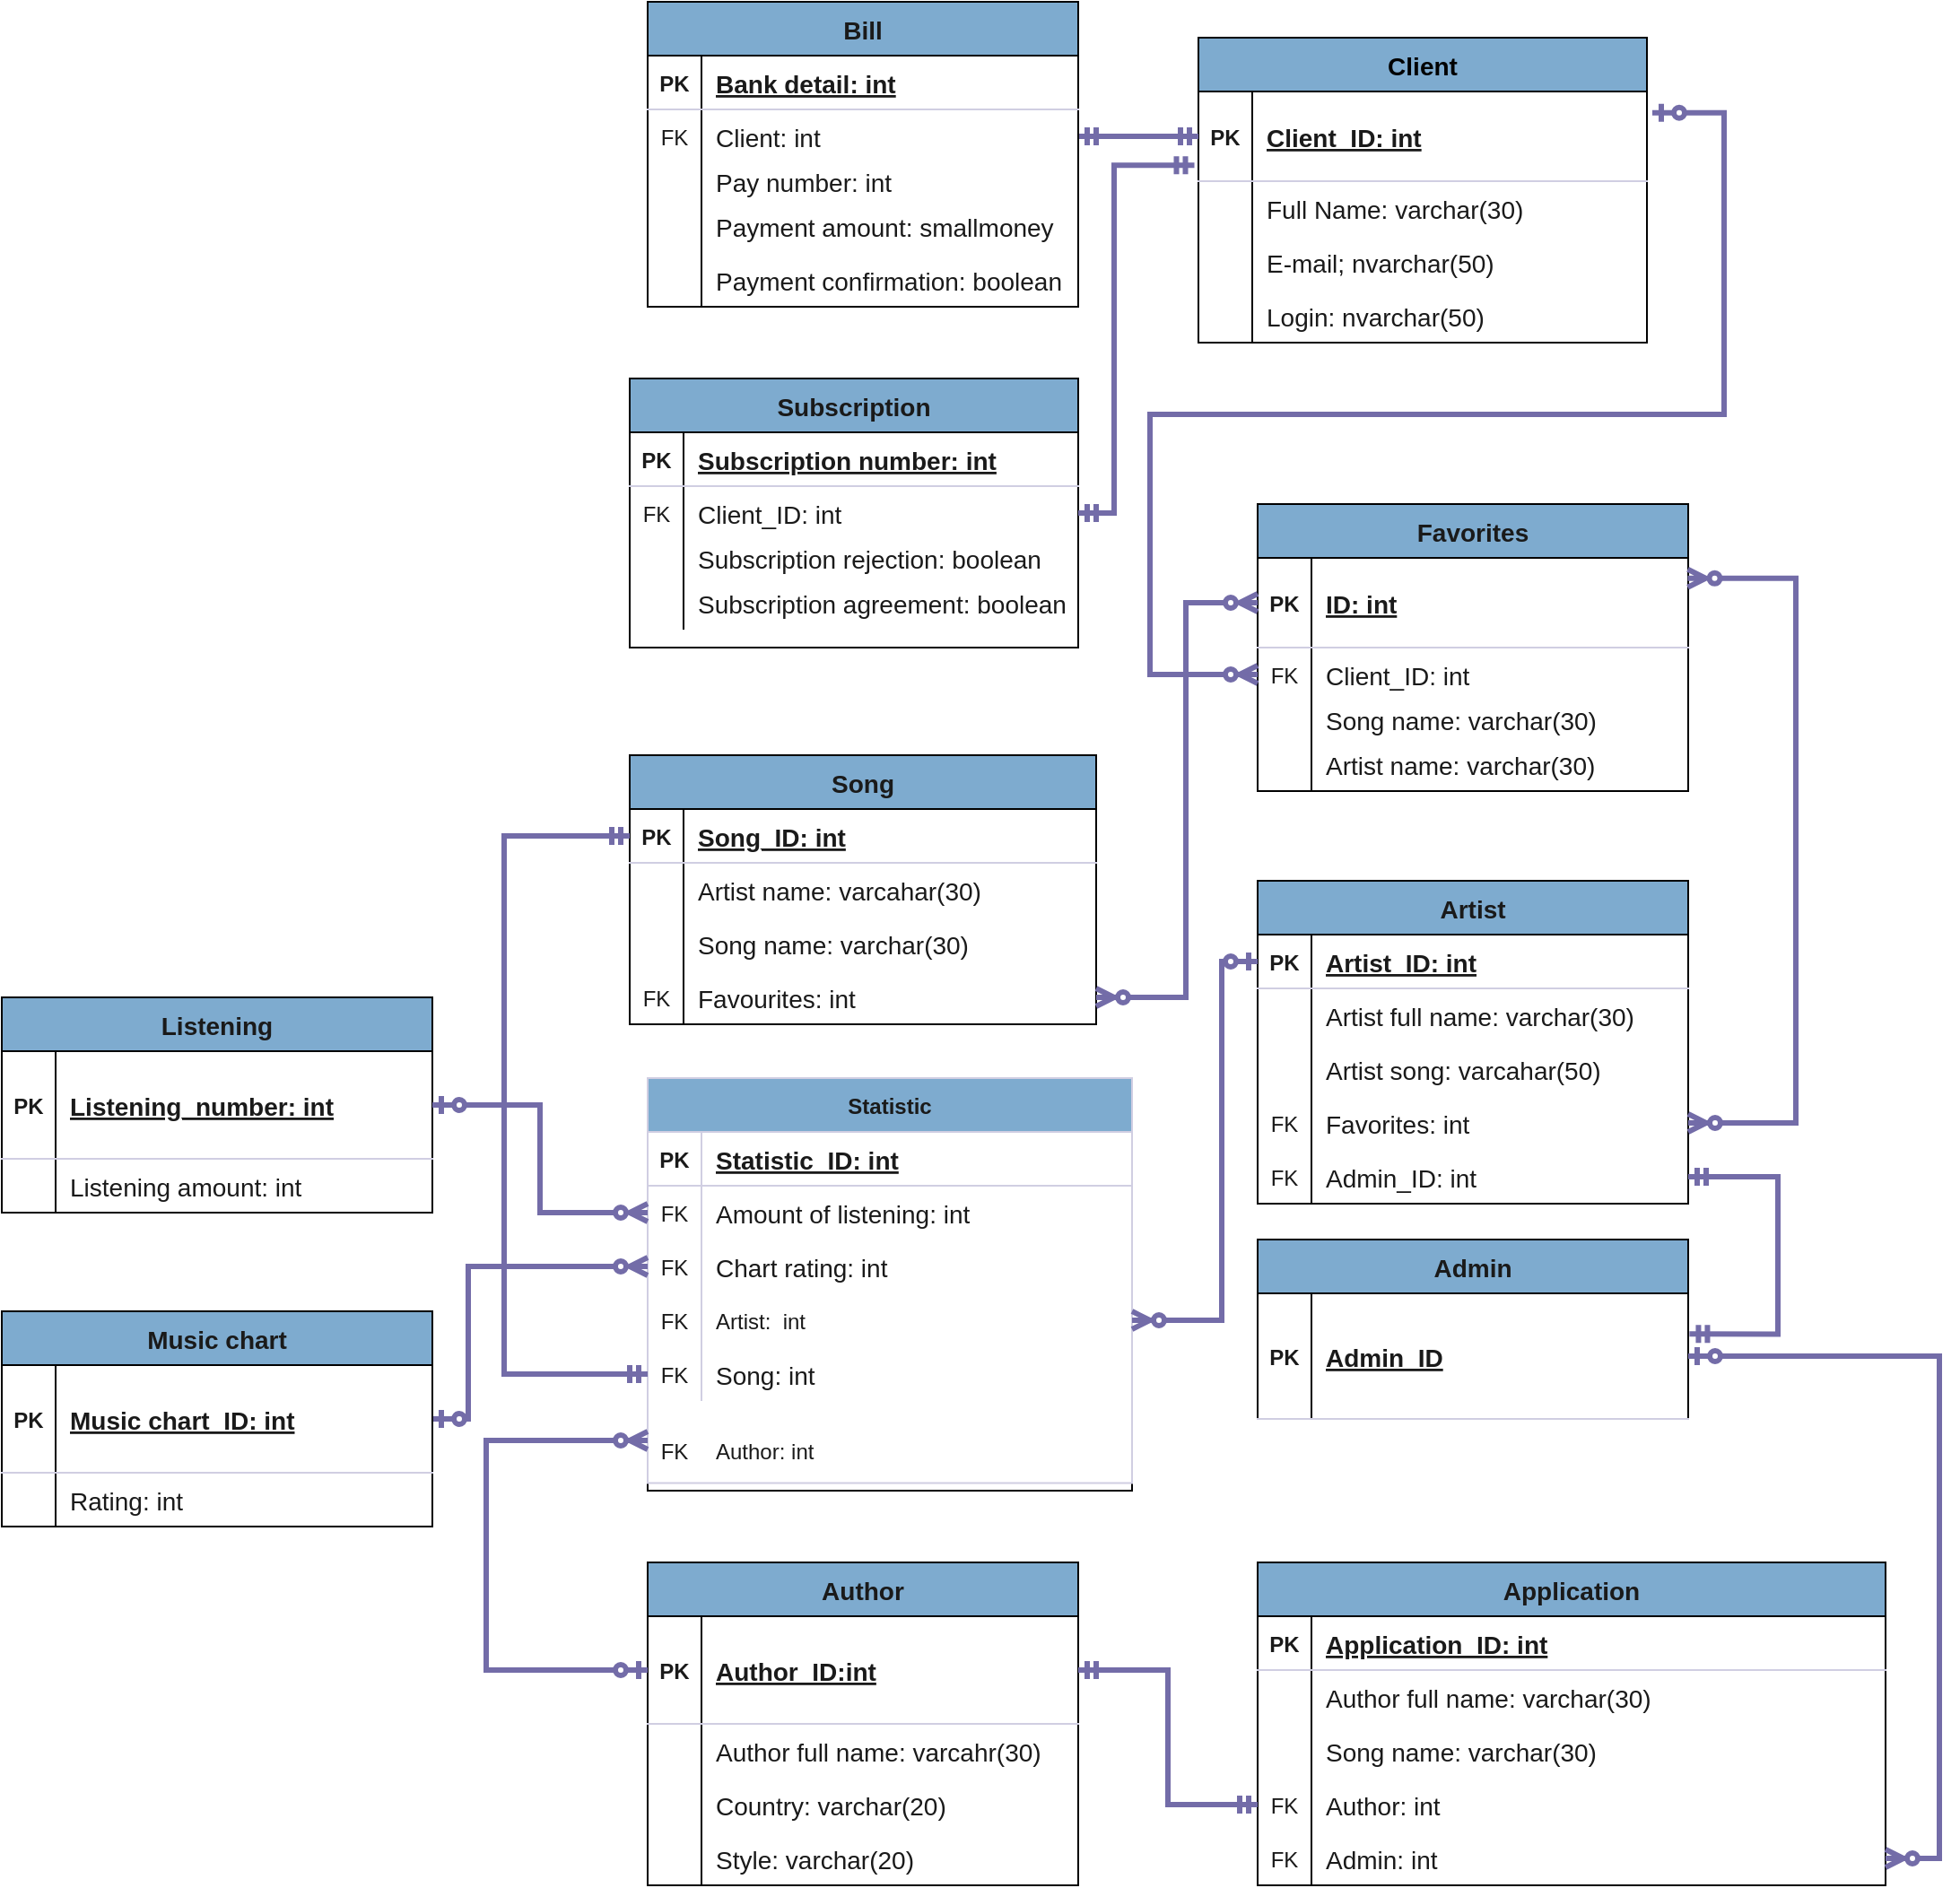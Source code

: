 <mxfile version="15.8.6" type="github">
  <diagram id="YhIW78KKG1MkZQojClb2" name="Страница 1">
    <mxGraphModel dx="2638" dy="839" grid="1" gridSize="10" guides="1" tooltips="1" connect="1" arrows="1" fold="1" page="1" pageScale="1" pageWidth="413" pageHeight="583" math="0" shadow="0">
      <root>
        <mxCell id="0" />
        <mxCell id="1" parent="0" />
        <mxCell id="bTDtYaDf9AdeFOKU3OdR-14" value="Subscription" style="shape=table;startSize=30;container=1;collapsible=1;childLayout=tableLayout;fixedRows=1;rowLines=0;fontStyle=1;align=center;resizeLast=1;fillColor=#7EABCF;strokeColor=#000000;fontColor=#1A1A1A;rounded=0;fontSize=14;" parent="1" vertex="1">
          <mxGeometry x="-730" y="240" width="250" height="150" as="geometry">
            <mxRectangle x="70" y="980" width="90" height="30" as="alternateBounds" />
          </mxGeometry>
        </mxCell>
        <mxCell id="bTDtYaDf9AdeFOKU3OdR-15" value="" style="shape=partialRectangle;collapsible=0;dropTarget=0;pointerEvents=0;fillColor=none;top=0;left=0;bottom=1;right=0;points=[[0,0.5],[1,0.5]];portConstraint=eastwest;strokeColor=#D0CEE2;fontColor=#1A1A1A;rounded=0;" parent="bTDtYaDf9AdeFOKU3OdR-14" vertex="1">
          <mxGeometry y="30" width="250" height="30" as="geometry" />
        </mxCell>
        <mxCell id="bTDtYaDf9AdeFOKU3OdR-16" value="PK" style="shape=partialRectangle;connectable=0;fillColor=none;top=0;left=0;bottom=0;right=0;fontStyle=1;overflow=hidden;strokeColor=#D0CEE2;fontColor=#1A1A1A;rounded=0;" parent="bTDtYaDf9AdeFOKU3OdR-15" vertex="1">
          <mxGeometry width="30" height="30" as="geometry">
            <mxRectangle width="30" height="30" as="alternateBounds" />
          </mxGeometry>
        </mxCell>
        <mxCell id="bTDtYaDf9AdeFOKU3OdR-17" value="Subscription number: int" style="shape=partialRectangle;connectable=0;fillColor=none;top=0;left=0;bottom=0;right=0;align=left;spacingLeft=6;fontStyle=5;overflow=hidden;strokeColor=#D0CEE2;fontColor=#1A1A1A;rounded=0;fontSize=14;" parent="bTDtYaDf9AdeFOKU3OdR-15" vertex="1">
          <mxGeometry x="30" width="220" height="30" as="geometry">
            <mxRectangle width="220" height="30" as="alternateBounds" />
          </mxGeometry>
        </mxCell>
        <mxCell id="bTDtYaDf9AdeFOKU3OdR-18" value="" style="shape=partialRectangle;collapsible=0;dropTarget=0;pointerEvents=0;fillColor=none;top=0;left=0;bottom=0;right=0;points=[[0,0.5],[1,0.5]];portConstraint=eastwest;strokeColor=#D0CEE2;fontColor=#1A1A1A;rounded=0;" parent="bTDtYaDf9AdeFOKU3OdR-14" vertex="1">
          <mxGeometry y="60" width="250" height="30" as="geometry" />
        </mxCell>
        <mxCell id="bTDtYaDf9AdeFOKU3OdR-19" value="FK" style="shape=partialRectangle;connectable=0;fillColor=none;top=0;left=0;bottom=0;right=0;editable=1;overflow=hidden;strokeColor=#D0CEE2;fontColor=#1A1A1A;rounded=0;" parent="bTDtYaDf9AdeFOKU3OdR-18" vertex="1">
          <mxGeometry width="30" height="30" as="geometry">
            <mxRectangle width="30" height="30" as="alternateBounds" />
          </mxGeometry>
        </mxCell>
        <mxCell id="bTDtYaDf9AdeFOKU3OdR-20" value="Client_ID: int" style="shape=partialRectangle;connectable=0;fillColor=none;top=0;left=0;bottom=0;right=0;align=left;spacingLeft=6;overflow=hidden;strokeColor=#D0CEE2;fontColor=#1A1A1A;rounded=0;fontSize=14;" parent="bTDtYaDf9AdeFOKU3OdR-18" vertex="1">
          <mxGeometry x="30" width="220" height="30" as="geometry">
            <mxRectangle width="220" height="30" as="alternateBounds" />
          </mxGeometry>
        </mxCell>
        <mxCell id="bTDtYaDf9AdeFOKU3OdR-21" value="" style="shape=partialRectangle;collapsible=0;dropTarget=0;pointerEvents=0;fillColor=none;top=0;left=0;bottom=0;right=0;points=[[0,0.5],[1,0.5]];portConstraint=eastwest;strokeColor=#D0CEE2;fontColor=#1A1A1A;rounded=0;" parent="bTDtYaDf9AdeFOKU3OdR-14" vertex="1">
          <mxGeometry y="90" width="250" height="20" as="geometry" />
        </mxCell>
        <mxCell id="bTDtYaDf9AdeFOKU3OdR-22" value="" style="shape=partialRectangle;connectable=0;fillColor=none;top=0;left=0;bottom=0;right=0;editable=1;overflow=hidden;strokeColor=#D0CEE2;fontColor=#1A1A1A;rounded=0;" parent="bTDtYaDf9AdeFOKU3OdR-21" vertex="1">
          <mxGeometry width="30" height="20" as="geometry">
            <mxRectangle width="30" height="20" as="alternateBounds" />
          </mxGeometry>
        </mxCell>
        <mxCell id="bTDtYaDf9AdeFOKU3OdR-23" value="Subscription rejection: boolean" style="shape=partialRectangle;connectable=0;fillColor=none;top=0;left=0;bottom=0;right=0;align=left;spacingLeft=6;overflow=hidden;strokeColor=#D0CEE2;fontColor=#1A1A1A;rounded=0;fontSize=14;" parent="bTDtYaDf9AdeFOKU3OdR-21" vertex="1">
          <mxGeometry x="30" width="220" height="20" as="geometry">
            <mxRectangle width="220" height="20" as="alternateBounds" />
          </mxGeometry>
        </mxCell>
        <mxCell id="PjlkUZ5OX0f8tVh_GBR--13" value="" style="shape=partialRectangle;collapsible=0;dropTarget=0;pointerEvents=0;fillColor=none;top=0;left=0;bottom=0;right=0;points=[[0,0.5],[1,0.5]];portConstraint=eastwest;strokeColor=#D0CEE2;fontColor=#1A1A1A;rounded=0;" parent="bTDtYaDf9AdeFOKU3OdR-14" vertex="1">
          <mxGeometry y="110" width="250" height="30" as="geometry" />
        </mxCell>
        <mxCell id="PjlkUZ5OX0f8tVh_GBR--14" value="" style="shape=partialRectangle;connectable=0;fillColor=none;top=0;left=0;bottom=0;right=0;editable=1;overflow=hidden;strokeColor=#D0CEE2;fontColor=#1A1A1A;rounded=0;" parent="PjlkUZ5OX0f8tVh_GBR--13" vertex="1">
          <mxGeometry width="30" height="30" as="geometry">
            <mxRectangle width="30" height="30" as="alternateBounds" />
          </mxGeometry>
        </mxCell>
        <mxCell id="PjlkUZ5OX0f8tVh_GBR--15" value="Subscription agreement: boolean" style="shape=partialRectangle;connectable=0;fillColor=none;top=0;left=0;bottom=0;right=0;align=left;spacingLeft=6;overflow=hidden;strokeColor=#D0CEE2;fontColor=#1A1A1A;rounded=0;fontSize=14;" parent="PjlkUZ5OX0f8tVh_GBR--13" vertex="1">
          <mxGeometry x="30" width="220" height="30" as="geometry">
            <mxRectangle width="220" height="30" as="alternateBounds" />
          </mxGeometry>
        </mxCell>
        <mxCell id="bTDtYaDf9AdeFOKU3OdR-27" value="Favorites" style="shape=table;startSize=30;container=1;collapsible=1;childLayout=tableLayout;fixedRows=1;rowLines=0;fontStyle=1;align=center;resizeLast=1;fillColor=#7EABCF;strokeColor=#000000;fontColor=#1A1A1A;rounded=0;fontSize=14;" parent="1" vertex="1">
          <mxGeometry x="-380" y="310" width="240" height="160" as="geometry" />
        </mxCell>
        <mxCell id="bTDtYaDf9AdeFOKU3OdR-28" value="" style="shape=partialRectangle;collapsible=0;dropTarget=0;pointerEvents=0;fillColor=none;top=0;left=0;bottom=1;right=0;points=[[0,0.5],[1,0.5]];portConstraint=eastwest;strokeColor=#D0CEE2;fontColor=#1A1A1A;rounded=0;" parent="bTDtYaDf9AdeFOKU3OdR-27" vertex="1">
          <mxGeometry y="30" width="240" height="50" as="geometry" />
        </mxCell>
        <mxCell id="bTDtYaDf9AdeFOKU3OdR-29" value="PK" style="shape=partialRectangle;connectable=0;fillColor=none;top=0;left=0;bottom=0;right=0;fontStyle=1;overflow=hidden;strokeColor=#D0CEE2;fontColor=#1A1A1A;rounded=0;" parent="bTDtYaDf9AdeFOKU3OdR-28" vertex="1">
          <mxGeometry width="30" height="50" as="geometry">
            <mxRectangle width="30" height="50" as="alternateBounds" />
          </mxGeometry>
        </mxCell>
        <mxCell id="bTDtYaDf9AdeFOKU3OdR-30" value="ID: int" style="shape=partialRectangle;connectable=0;fillColor=none;top=0;left=0;bottom=0;right=0;align=left;spacingLeft=6;fontStyle=5;overflow=hidden;strokeColor=#D0CEE2;fontColor=#1A1A1A;rounded=0;fontSize=14;" parent="bTDtYaDf9AdeFOKU3OdR-28" vertex="1">
          <mxGeometry x="30" width="210" height="50" as="geometry">
            <mxRectangle width="210" height="50" as="alternateBounds" />
          </mxGeometry>
        </mxCell>
        <mxCell id="bTDtYaDf9AdeFOKU3OdR-31" value="" style="shape=partialRectangle;collapsible=0;dropTarget=0;pointerEvents=0;fillColor=none;top=0;left=0;bottom=0;right=0;points=[[0,0.5],[1,0.5]];portConstraint=eastwest;strokeColor=#D0CEE2;fontColor=#1A1A1A;rounded=0;" parent="bTDtYaDf9AdeFOKU3OdR-27" vertex="1">
          <mxGeometry y="80" width="240" height="30" as="geometry" />
        </mxCell>
        <mxCell id="bTDtYaDf9AdeFOKU3OdR-32" value="FK" style="shape=partialRectangle;connectable=0;fillColor=none;top=0;left=0;bottom=0;right=0;editable=1;overflow=hidden;strokeColor=#D0CEE2;fontColor=#1A1A1A;rounded=0;" parent="bTDtYaDf9AdeFOKU3OdR-31" vertex="1">
          <mxGeometry width="30" height="30" as="geometry">
            <mxRectangle width="30" height="30" as="alternateBounds" />
          </mxGeometry>
        </mxCell>
        <mxCell id="bTDtYaDf9AdeFOKU3OdR-33" value="Client_ID: int" style="shape=partialRectangle;connectable=0;fillColor=none;top=0;left=0;bottom=0;right=0;align=left;spacingLeft=6;overflow=hidden;strokeColor=#D0CEE2;fontColor=#1A1A1A;rounded=0;fontSize=14;" parent="bTDtYaDf9AdeFOKU3OdR-31" vertex="1">
          <mxGeometry x="30" width="210" height="30" as="geometry">
            <mxRectangle width="210" height="30" as="alternateBounds" />
          </mxGeometry>
        </mxCell>
        <mxCell id="bTDtYaDf9AdeFOKU3OdR-37" value="" style="shape=partialRectangle;collapsible=0;dropTarget=0;pointerEvents=0;fillColor=none;top=0;left=0;bottom=0;right=0;points=[[0,0.5],[1,0.5]];portConstraint=eastwest;strokeColor=#D0CEE2;fontColor=#1A1A1A;rounded=0;" parent="bTDtYaDf9AdeFOKU3OdR-27" vertex="1">
          <mxGeometry y="110" width="240" height="20" as="geometry" />
        </mxCell>
        <mxCell id="bTDtYaDf9AdeFOKU3OdR-38" value="" style="shape=partialRectangle;connectable=0;fillColor=none;top=0;left=0;bottom=0;right=0;editable=1;overflow=hidden;strokeColor=#D0CEE2;fontColor=#1A1A1A;rounded=0;" parent="bTDtYaDf9AdeFOKU3OdR-37" vertex="1">
          <mxGeometry width="30" height="20" as="geometry">
            <mxRectangle width="30" height="20" as="alternateBounds" />
          </mxGeometry>
        </mxCell>
        <mxCell id="bTDtYaDf9AdeFOKU3OdR-39" value="Song name: varchar(30)" style="shape=partialRectangle;connectable=0;fillColor=none;top=0;left=0;bottom=0;right=0;align=left;spacingLeft=6;overflow=hidden;strokeColor=#D0CEE2;fontColor=#1A1A1A;rounded=0;fontSize=14;" parent="bTDtYaDf9AdeFOKU3OdR-37" vertex="1">
          <mxGeometry x="30" width="210" height="20" as="geometry">
            <mxRectangle width="210" height="20" as="alternateBounds" />
          </mxGeometry>
        </mxCell>
        <mxCell id="bTDtYaDf9AdeFOKU3OdR-68" value="" style="shape=partialRectangle;collapsible=0;dropTarget=0;pointerEvents=0;fillColor=none;top=0;left=0;bottom=0;right=0;points=[[0,0.5],[1,0.5]];portConstraint=eastwest;strokeColor=#D0CEE2;fontColor=#1A1A1A;rounded=0;" parent="bTDtYaDf9AdeFOKU3OdR-27" vertex="1">
          <mxGeometry y="130" width="240" height="30" as="geometry" />
        </mxCell>
        <mxCell id="bTDtYaDf9AdeFOKU3OdR-69" value="" style="shape=partialRectangle;connectable=0;fillColor=none;top=0;left=0;bottom=0;right=0;editable=1;overflow=hidden;strokeColor=#D0CEE2;fontColor=#1A1A1A;rounded=0;" parent="bTDtYaDf9AdeFOKU3OdR-68" vertex="1">
          <mxGeometry width="30" height="30" as="geometry">
            <mxRectangle width="30" height="30" as="alternateBounds" />
          </mxGeometry>
        </mxCell>
        <mxCell id="bTDtYaDf9AdeFOKU3OdR-70" value="Artist name: varchar(30)" style="shape=partialRectangle;connectable=0;fillColor=none;top=0;left=0;bottom=0;right=0;align=left;spacingLeft=6;overflow=hidden;strokeColor=#D0CEE2;fontColor=#1A1A1A;rounded=0;fontSize=14;" parent="bTDtYaDf9AdeFOKU3OdR-68" vertex="1">
          <mxGeometry x="30" width="210" height="30" as="geometry">
            <mxRectangle width="210" height="30" as="alternateBounds" />
          </mxGeometry>
        </mxCell>
        <mxCell id="bTDtYaDf9AdeFOKU3OdR-53" value="Application" style="shape=table;startSize=30;container=1;collapsible=1;childLayout=tableLayout;fixedRows=1;rowLines=0;fontStyle=1;align=center;resizeLast=1;fillColor=#7EABCF;strokeColor=#000000;fontColor=#1A1A1A;rounded=0;fontSize=14;" parent="1" vertex="1">
          <mxGeometry x="-380" y="900" width="350" height="180" as="geometry" />
        </mxCell>
        <mxCell id="bTDtYaDf9AdeFOKU3OdR-54" value="" style="shape=partialRectangle;collapsible=0;dropTarget=0;pointerEvents=0;fillColor=none;top=0;left=0;bottom=1;right=0;points=[[0,0.5],[1,0.5]];portConstraint=eastwest;strokeColor=#D0CEE2;fontColor=#1A1A1A;rounded=0;" parent="bTDtYaDf9AdeFOKU3OdR-53" vertex="1">
          <mxGeometry y="30" width="350" height="30" as="geometry" />
        </mxCell>
        <mxCell id="bTDtYaDf9AdeFOKU3OdR-55" value="PK" style="shape=partialRectangle;connectable=0;fillColor=none;top=0;left=0;bottom=0;right=0;fontStyle=1;overflow=hidden;strokeColor=#D0CEE2;fontColor=#1A1A1A;rounded=0;" parent="bTDtYaDf9AdeFOKU3OdR-54" vertex="1">
          <mxGeometry width="30" height="30" as="geometry">
            <mxRectangle width="30" height="30" as="alternateBounds" />
          </mxGeometry>
        </mxCell>
        <mxCell id="bTDtYaDf9AdeFOKU3OdR-56" value="Application_ID: int" style="shape=partialRectangle;connectable=0;fillColor=none;top=0;left=0;bottom=0;right=0;align=left;spacingLeft=6;fontStyle=5;overflow=hidden;strokeColor=#D0CEE2;fontColor=#1A1A1A;rounded=0;fontSize=14;" parent="bTDtYaDf9AdeFOKU3OdR-54" vertex="1">
          <mxGeometry x="30" width="320" height="30" as="geometry">
            <mxRectangle width="320" height="30" as="alternateBounds" />
          </mxGeometry>
        </mxCell>
        <mxCell id="bTDtYaDf9AdeFOKU3OdR-57" value="" style="shape=partialRectangle;collapsible=0;dropTarget=0;pointerEvents=0;fillColor=none;top=0;left=0;bottom=0;right=0;points=[[0,0.5],[1,0.5]];portConstraint=eastwest;strokeColor=#D0CEE2;fontColor=#1A1A1A;rounded=0;" parent="bTDtYaDf9AdeFOKU3OdR-53" vertex="1">
          <mxGeometry y="60" width="350" height="30" as="geometry" />
        </mxCell>
        <mxCell id="bTDtYaDf9AdeFOKU3OdR-58" value="" style="shape=partialRectangle;connectable=0;fillColor=none;top=0;left=0;bottom=0;right=0;editable=1;overflow=hidden;strokeColor=#D0CEE2;fontColor=#1A1A1A;rounded=0;" parent="bTDtYaDf9AdeFOKU3OdR-57" vertex="1">
          <mxGeometry width="30" height="30" as="geometry">
            <mxRectangle width="30" height="30" as="alternateBounds" />
          </mxGeometry>
        </mxCell>
        <mxCell id="bTDtYaDf9AdeFOKU3OdR-59" value="Author full name: varchar(30)" style="shape=partialRectangle;connectable=0;fillColor=none;top=0;left=0;bottom=0;right=0;align=left;spacingLeft=6;overflow=hidden;strokeColor=#D0CEE2;fontColor=#1A1A1A;rounded=0;fontSize=14;" parent="bTDtYaDf9AdeFOKU3OdR-57" vertex="1">
          <mxGeometry x="30" width="320" height="30" as="geometry">
            <mxRectangle width="320" height="30" as="alternateBounds" />
          </mxGeometry>
        </mxCell>
        <mxCell id="bTDtYaDf9AdeFOKU3OdR-63" value="" style="shape=partialRectangle;collapsible=0;dropTarget=0;pointerEvents=0;fillColor=none;top=0;left=0;bottom=0;right=0;points=[[0,0.5],[1,0.5]];portConstraint=eastwest;strokeColor=#D0CEE2;fontColor=#1A1A1A;rounded=0;" parent="bTDtYaDf9AdeFOKU3OdR-53" vertex="1">
          <mxGeometry y="90" width="350" height="30" as="geometry" />
        </mxCell>
        <mxCell id="bTDtYaDf9AdeFOKU3OdR-64" value="" style="shape=partialRectangle;connectable=0;fillColor=none;top=0;left=0;bottom=0;right=0;editable=1;overflow=hidden;strokeColor=#D0CEE2;fontColor=#1A1A1A;rounded=0;" parent="bTDtYaDf9AdeFOKU3OdR-63" vertex="1">
          <mxGeometry width="30" height="30" as="geometry">
            <mxRectangle width="30" height="30" as="alternateBounds" />
          </mxGeometry>
        </mxCell>
        <mxCell id="bTDtYaDf9AdeFOKU3OdR-65" value="Song name: varchar(30)" style="shape=partialRectangle;connectable=0;fillColor=none;top=0;left=0;bottom=0;right=0;align=left;spacingLeft=6;overflow=hidden;strokeColor=#D0CEE2;fontColor=#1A1A1A;rounded=0;fontSize=14;" parent="bTDtYaDf9AdeFOKU3OdR-63" vertex="1">
          <mxGeometry x="30" width="320" height="30" as="geometry">
            <mxRectangle width="320" height="30" as="alternateBounds" />
          </mxGeometry>
        </mxCell>
        <mxCell id="PjlkUZ5OX0f8tVh_GBR--43" value="" style="shape=partialRectangle;collapsible=0;dropTarget=0;pointerEvents=0;fillColor=none;top=0;left=0;bottom=0;right=0;points=[[0,0.5],[1,0.5]];portConstraint=eastwest;strokeColor=#D0CEE2;fontColor=#1A1A1A;rounded=0;" parent="bTDtYaDf9AdeFOKU3OdR-53" vertex="1">
          <mxGeometry y="120" width="350" height="30" as="geometry" />
        </mxCell>
        <mxCell id="PjlkUZ5OX0f8tVh_GBR--44" value="FK" style="shape=partialRectangle;connectable=0;fillColor=none;top=0;left=0;bottom=0;right=0;editable=1;overflow=hidden;strokeColor=#D0CEE2;fontColor=#1A1A1A;rounded=0;" parent="PjlkUZ5OX0f8tVh_GBR--43" vertex="1">
          <mxGeometry width="30" height="30" as="geometry">
            <mxRectangle width="30" height="30" as="alternateBounds" />
          </mxGeometry>
        </mxCell>
        <mxCell id="PjlkUZ5OX0f8tVh_GBR--45" value="Author: int" style="shape=partialRectangle;connectable=0;fillColor=none;top=0;left=0;bottom=0;right=0;align=left;spacingLeft=6;overflow=hidden;strokeColor=#D0CEE2;fontColor=#1A1A1A;rounded=0;fontSize=14;" parent="PjlkUZ5OX0f8tVh_GBR--43" vertex="1">
          <mxGeometry x="30" width="320" height="30" as="geometry">
            <mxRectangle width="320" height="30" as="alternateBounds" />
          </mxGeometry>
        </mxCell>
        <mxCell id="PjlkUZ5OX0f8tVh_GBR--47" value="" style="shape=partialRectangle;collapsible=0;dropTarget=0;pointerEvents=0;fillColor=none;top=0;left=0;bottom=0;right=0;points=[[0,0.5],[1,0.5]];portConstraint=eastwest;strokeColor=#D0CEE2;fontColor=#1A1A1A;rounded=0;" parent="bTDtYaDf9AdeFOKU3OdR-53" vertex="1">
          <mxGeometry y="150" width="350" height="30" as="geometry" />
        </mxCell>
        <mxCell id="PjlkUZ5OX0f8tVh_GBR--48" value="FK" style="shape=partialRectangle;connectable=0;fillColor=none;top=0;left=0;bottom=0;right=0;editable=1;overflow=hidden;strokeColor=#D0CEE2;fontColor=#1A1A1A;rounded=0;" parent="PjlkUZ5OX0f8tVh_GBR--47" vertex="1">
          <mxGeometry width="30" height="30" as="geometry">
            <mxRectangle width="30" height="30" as="alternateBounds" />
          </mxGeometry>
        </mxCell>
        <mxCell id="PjlkUZ5OX0f8tVh_GBR--49" value="Admin: int" style="shape=partialRectangle;connectable=0;fillColor=none;top=0;left=0;bottom=0;right=0;align=left;spacingLeft=6;overflow=hidden;strokeColor=#D0CEE2;fontColor=#1A1A1A;rounded=0;fontSize=14;" parent="PjlkUZ5OX0f8tVh_GBR--47" vertex="1">
          <mxGeometry x="30" width="320" height="30" as="geometry">
            <mxRectangle width="320" height="30" as="alternateBounds" />
          </mxGeometry>
        </mxCell>
        <mxCell id="vaGClf--qKDdyNfcCEsQ-5" value="Artist" style="shape=table;startSize=30;container=1;collapsible=1;childLayout=tableLayout;fixedRows=1;rowLines=0;fontStyle=1;align=center;resizeLast=1;fillColor=#7EABCF;strokeColor=#000000;fontColor=#1A1A1A;rounded=0;fontSize=14;" parent="1" vertex="1">
          <mxGeometry x="-380" y="520" width="240" height="180" as="geometry" />
        </mxCell>
        <mxCell id="vaGClf--qKDdyNfcCEsQ-6" value="" style="shape=partialRectangle;collapsible=0;dropTarget=0;pointerEvents=0;fillColor=none;top=0;left=0;bottom=1;right=0;points=[[0,0.5],[1,0.5]];portConstraint=eastwest;strokeColor=#D0CEE2;fontColor=#1A1A1A;rounded=0;" parent="vaGClf--qKDdyNfcCEsQ-5" vertex="1">
          <mxGeometry y="30" width="240" height="30" as="geometry" />
        </mxCell>
        <mxCell id="vaGClf--qKDdyNfcCEsQ-7" value="PK" style="shape=partialRectangle;connectable=0;fillColor=none;top=0;left=0;bottom=0;right=0;fontStyle=1;overflow=hidden;strokeColor=#D0CEE2;fontColor=#1A1A1A;rounded=0;" parent="vaGClf--qKDdyNfcCEsQ-6" vertex="1">
          <mxGeometry width="30" height="30" as="geometry">
            <mxRectangle width="30" height="30" as="alternateBounds" />
          </mxGeometry>
        </mxCell>
        <mxCell id="vaGClf--qKDdyNfcCEsQ-8" value="Artist_ID: int" style="shape=partialRectangle;connectable=0;fillColor=none;top=0;left=0;bottom=0;right=0;align=left;spacingLeft=6;fontStyle=5;overflow=hidden;strokeColor=#D0CEE2;fontColor=#1A1A1A;rounded=0;fontSize=14;" parent="vaGClf--qKDdyNfcCEsQ-6" vertex="1">
          <mxGeometry x="30" width="210" height="30" as="geometry">
            <mxRectangle width="210" height="30" as="alternateBounds" />
          </mxGeometry>
        </mxCell>
        <mxCell id="vaGClf--qKDdyNfcCEsQ-9" value="" style="shape=partialRectangle;collapsible=0;dropTarget=0;pointerEvents=0;fillColor=none;top=0;left=0;bottom=0;right=0;points=[[0,0.5],[1,0.5]];portConstraint=eastwest;strokeColor=#D0CEE2;fontColor=#1A1A1A;rounded=0;" parent="vaGClf--qKDdyNfcCEsQ-5" vertex="1">
          <mxGeometry y="60" width="240" height="30" as="geometry" />
        </mxCell>
        <mxCell id="vaGClf--qKDdyNfcCEsQ-10" value="" style="shape=partialRectangle;connectable=0;fillColor=none;top=0;left=0;bottom=0;right=0;editable=1;overflow=hidden;strokeColor=#D0CEE2;fontColor=#1A1A1A;rounded=0;" parent="vaGClf--qKDdyNfcCEsQ-9" vertex="1">
          <mxGeometry width="30" height="30" as="geometry">
            <mxRectangle width="30" height="30" as="alternateBounds" />
          </mxGeometry>
        </mxCell>
        <mxCell id="vaGClf--qKDdyNfcCEsQ-11" value="Artist full name: varchar(30)" style="shape=partialRectangle;connectable=0;fillColor=none;top=0;left=0;bottom=0;right=0;align=left;spacingLeft=6;overflow=hidden;strokeColor=#D0CEE2;fontColor=#1A1A1A;rounded=0;fontSize=14;" parent="vaGClf--qKDdyNfcCEsQ-9" vertex="1">
          <mxGeometry x="30" width="210" height="30" as="geometry">
            <mxRectangle width="210" height="30" as="alternateBounds" />
          </mxGeometry>
        </mxCell>
        <mxCell id="vaGClf--qKDdyNfcCEsQ-12" value="" style="shape=partialRectangle;collapsible=0;dropTarget=0;pointerEvents=0;fillColor=none;top=0;left=0;bottom=0;right=0;points=[[0,0.5],[1,0.5]];portConstraint=eastwest;strokeColor=#D0CEE2;fontColor=#1A1A1A;rounded=0;" parent="vaGClf--qKDdyNfcCEsQ-5" vertex="1">
          <mxGeometry y="90" width="240" height="30" as="geometry" />
        </mxCell>
        <mxCell id="vaGClf--qKDdyNfcCEsQ-13" value="" style="shape=partialRectangle;connectable=0;fillColor=none;top=0;left=0;bottom=0;right=0;editable=1;overflow=hidden;strokeColor=#D0CEE2;fontColor=#1A1A1A;rounded=0;" parent="vaGClf--qKDdyNfcCEsQ-12" vertex="1">
          <mxGeometry width="30" height="30" as="geometry">
            <mxRectangle width="30" height="30" as="alternateBounds" />
          </mxGeometry>
        </mxCell>
        <mxCell id="vaGClf--qKDdyNfcCEsQ-14" value="Artist song: varcahar(50)" style="shape=partialRectangle;connectable=0;fillColor=none;top=0;left=0;bottom=0;right=0;align=left;spacingLeft=6;overflow=hidden;strokeColor=#D0CEE2;fontColor=#1A1A1A;rounded=0;fontSize=14;" parent="vaGClf--qKDdyNfcCEsQ-12" vertex="1">
          <mxGeometry x="30" width="210" height="30" as="geometry">
            <mxRectangle width="210" height="30" as="alternateBounds" />
          </mxGeometry>
        </mxCell>
        <mxCell id="PjlkUZ5OX0f8tVh_GBR--20" value="" style="shape=partialRectangle;collapsible=0;dropTarget=0;pointerEvents=0;fillColor=none;top=0;left=0;bottom=0;right=0;points=[[0,0.5],[1,0.5]];portConstraint=eastwest;strokeColor=#D0CEE2;fontColor=#1A1A1A;rounded=0;" parent="vaGClf--qKDdyNfcCEsQ-5" vertex="1">
          <mxGeometry y="120" width="240" height="30" as="geometry" />
        </mxCell>
        <mxCell id="PjlkUZ5OX0f8tVh_GBR--21" value="FK" style="shape=partialRectangle;connectable=0;fillColor=none;top=0;left=0;bottom=0;right=0;editable=1;overflow=hidden;strokeColor=#D0CEE2;fontColor=#1A1A1A;rounded=0;" parent="PjlkUZ5OX0f8tVh_GBR--20" vertex="1">
          <mxGeometry width="30" height="30" as="geometry">
            <mxRectangle width="30" height="30" as="alternateBounds" />
          </mxGeometry>
        </mxCell>
        <mxCell id="PjlkUZ5OX0f8tVh_GBR--22" value="Favorites: int" style="shape=partialRectangle;connectable=0;fillColor=none;top=0;left=0;bottom=0;right=0;align=left;spacingLeft=6;overflow=hidden;strokeColor=#D0CEE2;fontColor=#1A1A1A;rounded=0;fontSize=14;" parent="PjlkUZ5OX0f8tVh_GBR--20" vertex="1">
          <mxGeometry x="30" width="210" height="30" as="geometry">
            <mxRectangle width="210" height="30" as="alternateBounds" />
          </mxGeometry>
        </mxCell>
        <mxCell id="PjlkUZ5OX0f8tVh_GBR--50" value="" style="shape=partialRectangle;collapsible=0;dropTarget=0;pointerEvents=0;fillColor=none;top=0;left=0;bottom=0;right=0;points=[[0,0.5],[1,0.5]];portConstraint=eastwest;strokeColor=#D0CEE2;fontColor=#1A1A1A;rounded=0;" parent="vaGClf--qKDdyNfcCEsQ-5" vertex="1">
          <mxGeometry y="150" width="240" height="30" as="geometry" />
        </mxCell>
        <mxCell id="PjlkUZ5OX0f8tVh_GBR--51" value="FK" style="shape=partialRectangle;connectable=0;fillColor=none;top=0;left=0;bottom=0;right=0;editable=1;overflow=hidden;strokeColor=#D0CEE2;fontColor=#1A1A1A;rounded=0;" parent="PjlkUZ5OX0f8tVh_GBR--50" vertex="1">
          <mxGeometry width="30" height="30" as="geometry">
            <mxRectangle width="30" height="30" as="alternateBounds" />
          </mxGeometry>
        </mxCell>
        <mxCell id="PjlkUZ5OX0f8tVh_GBR--52" value="Admin_ID: int" style="shape=partialRectangle;connectable=0;fillColor=none;top=0;left=0;bottom=0;right=0;align=left;spacingLeft=6;overflow=hidden;strokeColor=#D0CEE2;fontColor=#1A1A1A;rounded=0;fontSize=14;" parent="PjlkUZ5OX0f8tVh_GBR--50" vertex="1">
          <mxGeometry x="30" width="210" height="30" as="geometry">
            <mxRectangle width="210" height="30" as="alternateBounds" />
          </mxGeometry>
        </mxCell>
        <mxCell id="vaGClf--qKDdyNfcCEsQ-21" value="Song" style="shape=table;startSize=30;container=1;collapsible=1;childLayout=tableLayout;fixedRows=1;rowLines=0;fontStyle=1;align=center;resizeLast=1;fillColor=#7EABCF;strokeColor=#000000;fontColor=#1A1A1A;rounded=0;fontSize=14;" parent="1" vertex="1">
          <mxGeometry x="-730" y="450" width="260" height="150" as="geometry" />
        </mxCell>
        <mxCell id="vaGClf--qKDdyNfcCEsQ-22" value="" style="shape=partialRectangle;collapsible=0;dropTarget=0;pointerEvents=0;fillColor=none;top=0;left=0;bottom=1;right=0;points=[[0,0.5],[1,0.5]];portConstraint=eastwest;strokeColor=#D0CEE2;fontColor=#1A1A1A;rounded=0;" parent="vaGClf--qKDdyNfcCEsQ-21" vertex="1">
          <mxGeometry y="30" width="260" height="30" as="geometry" />
        </mxCell>
        <mxCell id="vaGClf--qKDdyNfcCEsQ-23" value="PK" style="shape=partialRectangle;connectable=0;fillColor=none;top=0;left=0;bottom=0;right=0;fontStyle=1;overflow=hidden;strokeColor=#D0CEE2;fontColor=#1A1A1A;rounded=0;" parent="vaGClf--qKDdyNfcCEsQ-22" vertex="1">
          <mxGeometry width="30" height="30" as="geometry">
            <mxRectangle width="30" height="30" as="alternateBounds" />
          </mxGeometry>
        </mxCell>
        <mxCell id="vaGClf--qKDdyNfcCEsQ-24" value="Song_ID: int" style="shape=partialRectangle;connectable=0;fillColor=none;top=0;left=0;bottom=0;right=0;align=left;spacingLeft=6;fontStyle=5;overflow=hidden;strokeColor=#D0CEE2;fontColor=#1A1A1A;rounded=0;fontSize=14;" parent="vaGClf--qKDdyNfcCEsQ-22" vertex="1">
          <mxGeometry x="30" width="230" height="30" as="geometry">
            <mxRectangle width="230" height="30" as="alternateBounds" />
          </mxGeometry>
        </mxCell>
        <mxCell id="vaGClf--qKDdyNfcCEsQ-25" value="" style="shape=partialRectangle;collapsible=0;dropTarget=0;pointerEvents=0;fillColor=none;top=0;left=0;bottom=0;right=0;points=[[0,0.5],[1,0.5]];portConstraint=eastwest;strokeColor=#D0CEE2;fontColor=#1A1A1A;rounded=0;" parent="vaGClf--qKDdyNfcCEsQ-21" vertex="1">
          <mxGeometry y="60" width="260" height="30" as="geometry" />
        </mxCell>
        <mxCell id="vaGClf--qKDdyNfcCEsQ-26" value="" style="shape=partialRectangle;connectable=0;fillColor=none;top=0;left=0;bottom=0;right=0;editable=1;overflow=hidden;strokeColor=#D0CEE2;fontColor=#1A1A1A;rounded=0;" parent="vaGClf--qKDdyNfcCEsQ-25" vertex="1">
          <mxGeometry width="30" height="30" as="geometry">
            <mxRectangle width="30" height="30" as="alternateBounds" />
          </mxGeometry>
        </mxCell>
        <mxCell id="vaGClf--qKDdyNfcCEsQ-27" value="Artist name: varcahar(30)" style="shape=partialRectangle;connectable=0;fillColor=none;top=0;left=0;bottom=0;right=0;align=left;spacingLeft=6;overflow=hidden;strokeColor=#D0CEE2;fontColor=#1A1A1A;rounded=0;fontSize=14;" parent="vaGClf--qKDdyNfcCEsQ-25" vertex="1">
          <mxGeometry x="30" width="230" height="30" as="geometry">
            <mxRectangle width="230" height="30" as="alternateBounds" />
          </mxGeometry>
        </mxCell>
        <mxCell id="vaGClf--qKDdyNfcCEsQ-28" value="" style="shape=partialRectangle;collapsible=0;dropTarget=0;pointerEvents=0;fillColor=none;top=0;left=0;bottom=0;right=0;points=[[0,0.5],[1,0.5]];portConstraint=eastwest;strokeColor=#D0CEE2;fontColor=#1A1A1A;rounded=0;" parent="vaGClf--qKDdyNfcCEsQ-21" vertex="1">
          <mxGeometry y="90" width="260" height="30" as="geometry" />
        </mxCell>
        <mxCell id="vaGClf--qKDdyNfcCEsQ-29" value="" style="shape=partialRectangle;connectable=0;fillColor=none;top=0;left=0;bottom=0;right=0;editable=1;overflow=hidden;strokeColor=#D0CEE2;fontColor=#1A1A1A;rounded=0;" parent="vaGClf--qKDdyNfcCEsQ-28" vertex="1">
          <mxGeometry width="30" height="30" as="geometry">
            <mxRectangle width="30" height="30" as="alternateBounds" />
          </mxGeometry>
        </mxCell>
        <mxCell id="vaGClf--qKDdyNfcCEsQ-30" value="Song name: varchar(30)" style="shape=partialRectangle;connectable=0;fillColor=none;top=0;left=0;bottom=0;right=0;align=left;spacingLeft=6;overflow=hidden;strokeColor=#D0CEE2;fontColor=#1A1A1A;rounded=0;fontSize=14;" parent="vaGClf--qKDdyNfcCEsQ-28" vertex="1">
          <mxGeometry x="30" width="230" height="30" as="geometry">
            <mxRectangle width="230" height="30" as="alternateBounds" />
          </mxGeometry>
        </mxCell>
        <mxCell id="PjlkUZ5OX0f8tVh_GBR--17" value="" style="shape=partialRectangle;collapsible=0;dropTarget=0;pointerEvents=0;fillColor=none;top=0;left=0;bottom=0;right=0;points=[[0,0.5],[1,0.5]];portConstraint=eastwest;strokeColor=#D0CEE2;fontColor=#1A1A1A;rounded=0;" parent="vaGClf--qKDdyNfcCEsQ-21" vertex="1">
          <mxGeometry y="120" width="260" height="30" as="geometry" />
        </mxCell>
        <mxCell id="PjlkUZ5OX0f8tVh_GBR--18" value="FK" style="shape=partialRectangle;connectable=0;fillColor=none;top=0;left=0;bottom=0;right=0;editable=1;overflow=hidden;strokeColor=#D0CEE2;fontColor=#1A1A1A;rounded=0;" parent="PjlkUZ5OX0f8tVh_GBR--17" vertex="1">
          <mxGeometry width="30" height="30" as="geometry">
            <mxRectangle width="30" height="30" as="alternateBounds" />
          </mxGeometry>
        </mxCell>
        <mxCell id="PjlkUZ5OX0f8tVh_GBR--19" value="Favourites: int" style="shape=partialRectangle;connectable=0;fillColor=none;top=0;left=0;bottom=0;right=0;align=left;spacingLeft=6;overflow=hidden;strokeColor=#D0CEE2;fontColor=#1A1A1A;rounded=0;fontSize=14;" parent="PjlkUZ5OX0f8tVh_GBR--17" vertex="1">
          <mxGeometry x="30" width="230" height="30" as="geometry">
            <mxRectangle width="230" height="30" as="alternateBounds" />
          </mxGeometry>
        </mxCell>
        <mxCell id="vaGClf--qKDdyNfcCEsQ-65" value="Client" style="shape=table;startSize=30;container=1;collapsible=1;childLayout=tableLayout;fixedRows=1;rowLines=0;fontStyle=1;align=center;resizeLast=1;fillColor=#7EABCF;strokeColor=#000000;fontColor=#000000;rounded=0;fontSize=14;" parent="1" vertex="1">
          <mxGeometry x="-413" y="50" width="250" height="170" as="geometry" />
        </mxCell>
        <mxCell id="vaGClf--qKDdyNfcCEsQ-66" value="" style="shape=partialRectangle;collapsible=0;dropTarget=0;pointerEvents=0;fillColor=none;top=0;left=0;bottom=1;right=0;points=[[0,0.5],[1,0.5]];portConstraint=eastwest;strokeColor=#D0CEE2;fontColor=#1A1A1A;rounded=0;" parent="vaGClf--qKDdyNfcCEsQ-65" vertex="1">
          <mxGeometry y="30" width="250" height="50" as="geometry" />
        </mxCell>
        <mxCell id="vaGClf--qKDdyNfcCEsQ-67" value="PK" style="shape=partialRectangle;connectable=0;fillColor=none;top=0;left=0;bottom=0;right=0;fontStyle=1;overflow=hidden;strokeColor=#D0CEE2;fontColor=#1A1A1A;rounded=0;" parent="vaGClf--qKDdyNfcCEsQ-66" vertex="1">
          <mxGeometry width="30" height="50" as="geometry">
            <mxRectangle width="30" height="50" as="alternateBounds" />
          </mxGeometry>
        </mxCell>
        <mxCell id="vaGClf--qKDdyNfcCEsQ-68" value="Client_ID: int" style="shape=partialRectangle;connectable=0;fillColor=none;top=0;left=0;bottom=0;right=0;align=left;spacingLeft=6;fontStyle=5;overflow=hidden;strokeColor=#D0CEE2;fontColor=#1A1A1A;rounded=0;fontSize=14;" parent="vaGClf--qKDdyNfcCEsQ-66" vertex="1">
          <mxGeometry x="30" width="220" height="50" as="geometry">
            <mxRectangle width="220" height="50" as="alternateBounds" />
          </mxGeometry>
        </mxCell>
        <mxCell id="vaGClf--qKDdyNfcCEsQ-72" value="" style="shape=partialRectangle;collapsible=0;dropTarget=0;pointerEvents=0;fillColor=none;top=0;left=0;bottom=0;right=0;points=[[0,0.5],[1,0.5]];portConstraint=eastwest;strokeColor=#D0CEE2;fontColor=#1A1A1A;rounded=0;" parent="vaGClf--qKDdyNfcCEsQ-65" vertex="1">
          <mxGeometry y="80" width="250" height="30" as="geometry" />
        </mxCell>
        <mxCell id="vaGClf--qKDdyNfcCEsQ-73" value="" style="shape=partialRectangle;connectable=0;fillColor=none;top=0;left=0;bottom=0;right=0;editable=1;overflow=hidden;strokeColor=#D0CEE2;fontColor=#1A1A1A;rounded=0;" parent="vaGClf--qKDdyNfcCEsQ-72" vertex="1">
          <mxGeometry width="30" height="30" as="geometry">
            <mxRectangle width="30" height="30" as="alternateBounds" />
          </mxGeometry>
        </mxCell>
        <mxCell id="vaGClf--qKDdyNfcCEsQ-74" value="Full Name: varchar(30)" style="shape=partialRectangle;connectable=0;fillColor=none;top=0;left=0;bottom=0;right=0;align=left;spacingLeft=6;overflow=hidden;strokeColor=#D0CEE2;fontColor=#1A1A1A;rounded=0;fontSize=14;" parent="vaGClf--qKDdyNfcCEsQ-72" vertex="1">
          <mxGeometry x="30" width="220" height="30" as="geometry">
            <mxRectangle width="220" height="30" as="alternateBounds" />
          </mxGeometry>
        </mxCell>
        <mxCell id="vaGClf--qKDdyNfcCEsQ-75" value="" style="shape=partialRectangle;collapsible=0;dropTarget=0;pointerEvents=0;fillColor=none;top=0;left=0;bottom=0;right=0;points=[[0,0.5],[1,0.5]];portConstraint=eastwest;strokeColor=#D0CEE2;fontColor=#1A1A1A;rounded=0;" parent="vaGClf--qKDdyNfcCEsQ-65" vertex="1">
          <mxGeometry y="110" width="250" height="30" as="geometry" />
        </mxCell>
        <mxCell id="vaGClf--qKDdyNfcCEsQ-76" value="" style="shape=partialRectangle;connectable=0;fillColor=none;top=0;left=0;bottom=0;right=0;editable=1;overflow=hidden;strokeColor=#D0CEE2;fontColor=#1A1A1A;rounded=0;" parent="vaGClf--qKDdyNfcCEsQ-75" vertex="1">
          <mxGeometry width="30" height="30" as="geometry">
            <mxRectangle width="30" height="30" as="alternateBounds" />
          </mxGeometry>
        </mxCell>
        <mxCell id="vaGClf--qKDdyNfcCEsQ-77" value="E-mail; nvarchar(50)" style="shape=partialRectangle;connectable=0;fillColor=none;top=0;left=0;bottom=0;right=0;align=left;spacingLeft=6;overflow=hidden;strokeColor=#D0CEE2;fontColor=#1A1A1A;rounded=0;fontSize=14;" parent="vaGClf--qKDdyNfcCEsQ-75" vertex="1">
          <mxGeometry x="30" width="220" height="30" as="geometry">
            <mxRectangle width="220" height="30" as="alternateBounds" />
          </mxGeometry>
        </mxCell>
        <mxCell id="vaGClf--qKDdyNfcCEsQ-78" value="" style="shape=partialRectangle;collapsible=0;dropTarget=0;pointerEvents=0;fillColor=none;top=0;left=0;bottom=0;right=0;points=[[0,0.5],[1,0.5]];portConstraint=eastwest;strokeColor=#D0CEE2;fontColor=#1A1A1A;rounded=0;" parent="vaGClf--qKDdyNfcCEsQ-65" vertex="1">
          <mxGeometry y="140" width="250" height="30" as="geometry" />
        </mxCell>
        <mxCell id="vaGClf--qKDdyNfcCEsQ-79" value="" style="shape=partialRectangle;connectable=0;fillColor=none;top=0;left=0;bottom=0;right=0;editable=1;overflow=hidden;strokeColor=#D0CEE2;fontColor=#1A1A1A;rounded=0;" parent="vaGClf--qKDdyNfcCEsQ-78" vertex="1">
          <mxGeometry width="30" height="30" as="geometry">
            <mxRectangle width="30" height="30" as="alternateBounds" />
          </mxGeometry>
        </mxCell>
        <mxCell id="vaGClf--qKDdyNfcCEsQ-80" value="Login: nvarchar(50)" style="shape=partialRectangle;connectable=0;fillColor=none;top=0;left=0;bottom=0;right=0;align=left;spacingLeft=6;overflow=hidden;strokeColor=#D0CEE2;fontColor=#1A1A1A;rounded=0;fontSize=14;" parent="vaGClf--qKDdyNfcCEsQ-78" vertex="1">
          <mxGeometry x="30" width="220" height="30" as="geometry">
            <mxRectangle width="220" height="30" as="alternateBounds" />
          </mxGeometry>
        </mxCell>
        <mxCell id="vaGClf--qKDdyNfcCEsQ-81" value="Admin" style="shape=table;startSize=30;container=1;collapsible=1;childLayout=tableLayout;fixedRows=1;rowLines=0;fontStyle=1;align=center;resizeLast=1;fillColor=#7EABCF;strokeColor=#000000;fontColor=#1A1A1A;rounded=0;fontSize=14;" parent="1" vertex="1">
          <mxGeometry x="-380" y="720" width="240" height="100" as="geometry" />
        </mxCell>
        <mxCell id="vaGClf--qKDdyNfcCEsQ-82" value="" style="shape=partialRectangle;collapsible=0;dropTarget=0;pointerEvents=0;fillColor=none;top=0;left=0;bottom=1;right=0;points=[[0,0.5],[1,0.5]];portConstraint=eastwest;strokeColor=#D0CEE2;fontColor=#1A1A1A;rounded=0;" parent="vaGClf--qKDdyNfcCEsQ-81" vertex="1">
          <mxGeometry y="30" width="240" height="70" as="geometry" />
        </mxCell>
        <mxCell id="vaGClf--qKDdyNfcCEsQ-83" value="PK" style="shape=partialRectangle;connectable=0;fillColor=none;top=0;left=0;bottom=0;right=0;fontStyle=1;overflow=hidden;strokeColor=#D0CEE2;fontColor=#1A1A1A;rounded=0;" parent="vaGClf--qKDdyNfcCEsQ-82" vertex="1">
          <mxGeometry width="30" height="70" as="geometry">
            <mxRectangle width="30" height="70" as="alternateBounds" />
          </mxGeometry>
        </mxCell>
        <mxCell id="vaGClf--qKDdyNfcCEsQ-84" value="Admin_ID" style="shape=partialRectangle;connectable=0;fillColor=none;top=0;left=0;bottom=0;right=0;align=left;spacingLeft=6;fontStyle=5;overflow=hidden;strokeColor=#D0CEE2;fontColor=#1A1A1A;rounded=0;fontSize=14;" parent="vaGClf--qKDdyNfcCEsQ-82" vertex="1">
          <mxGeometry x="30" width="210" height="70" as="geometry">
            <mxRectangle width="210" height="70" as="alternateBounds" />
          </mxGeometry>
        </mxCell>
        <mxCell id="wy5yOI_BFkD5dkGOCOOD-58" style="edgeStyle=none;orthogonalLoop=1;jettySize=auto;html=1;exitX=1;exitY=0.5;exitDx=0;exitDy=0;startArrow=ERzeroToMany;startFill=0;strokeColor=#736CA8;fontColor=#1A1A1A;rounded=0;" parent="vaGClf--qKDdyNfcCEsQ-81" source="vaGClf--qKDdyNfcCEsQ-82" target="vaGClf--qKDdyNfcCEsQ-82" edge="1">
          <mxGeometry relative="1" as="geometry" />
        </mxCell>
        <mxCell id="PjlkUZ5OX0f8tVh_GBR--1" value="" style="group;fontColor=#1A1A1A;rounded=0;fontSize=14;strokeWidth=0;" parent="1" vertex="1" connectable="0">
          <mxGeometry x="-710" y="630" width="260" height="450" as="geometry" />
        </mxCell>
        <mxCell id="wy5yOI_BFkD5dkGOCOOD-39" value="" style="group;fontColor=#1A1A1A;rounded=0;strokeColor=#000000;fontSize=14;" parent="PjlkUZ5OX0f8tVh_GBR--1" vertex="1" connectable="0">
          <mxGeometry x="-10" width="270" height="230" as="geometry" />
        </mxCell>
        <mxCell id="bTDtYaDf9AdeFOKU3OdR-40" value="Statistic" style="shape=table;startSize=30;container=1;collapsible=1;childLayout=tableLayout;fixedRows=1;rowLines=0;fontStyle=1;align=center;resizeLast=1;fillColor=#7EABCF;strokeColor=#D0CEE2;fontColor=#1A1A1A;rounded=0;" parent="wy5yOI_BFkD5dkGOCOOD-39" vertex="1">
          <mxGeometry width="270" height="225.701" as="geometry" />
        </mxCell>
        <mxCell id="bTDtYaDf9AdeFOKU3OdR-41" value="" style="shape=partialRectangle;collapsible=0;dropTarget=0;pointerEvents=0;fillColor=none;top=0;left=0;bottom=1;right=0;points=[[0,0.5],[1,0.5]];portConstraint=eastwest;strokeColor=#D0CEE2;fontColor=#1A1A1A;rounded=0;" parent="bTDtYaDf9AdeFOKU3OdR-40" vertex="1">
          <mxGeometry y="30" width="270" height="30" as="geometry" />
        </mxCell>
        <mxCell id="bTDtYaDf9AdeFOKU3OdR-42" value="PK" style="shape=partialRectangle;connectable=0;fillColor=none;top=0;left=0;bottom=0;right=0;fontStyle=1;overflow=hidden;strokeColor=#D0CEE2;fontColor=#1A1A1A;rounded=0;" parent="bTDtYaDf9AdeFOKU3OdR-41" vertex="1">
          <mxGeometry width="30" height="30" as="geometry">
            <mxRectangle width="30" height="30" as="alternateBounds" />
          </mxGeometry>
        </mxCell>
        <mxCell id="bTDtYaDf9AdeFOKU3OdR-43" value="Statistic_ID: int" style="shape=partialRectangle;connectable=0;fillColor=none;top=0;left=0;bottom=0;right=0;align=left;spacingLeft=6;fontStyle=5;overflow=hidden;strokeColor=#D0CEE2;fontColor=#1A1A1A;rounded=0;fontSize=14;" parent="bTDtYaDf9AdeFOKU3OdR-41" vertex="1">
          <mxGeometry x="30" width="240" height="30" as="geometry">
            <mxRectangle width="240" height="30" as="alternateBounds" />
          </mxGeometry>
        </mxCell>
        <mxCell id="bTDtYaDf9AdeFOKU3OdR-44" value="" style="shape=partialRectangle;collapsible=0;dropTarget=0;pointerEvents=0;fillColor=none;top=0;left=0;bottom=0;right=0;points=[[0,0.5],[1,0.5]];portConstraint=eastwest;strokeColor=#D0CEE2;fontColor=#1A1A1A;rounded=0;" parent="bTDtYaDf9AdeFOKU3OdR-40" vertex="1">
          <mxGeometry y="60" width="270" height="30" as="geometry" />
        </mxCell>
        <mxCell id="bTDtYaDf9AdeFOKU3OdR-45" value="FK" style="shape=partialRectangle;connectable=0;fillColor=none;top=0;left=0;bottom=0;right=0;editable=1;overflow=hidden;strokeColor=#D0CEE2;fontColor=#1A1A1A;rounded=0;" parent="bTDtYaDf9AdeFOKU3OdR-44" vertex="1">
          <mxGeometry width="30" height="30" as="geometry">
            <mxRectangle width="30" height="30" as="alternateBounds" />
          </mxGeometry>
        </mxCell>
        <mxCell id="bTDtYaDf9AdeFOKU3OdR-46" value="Amount of listening: int" style="shape=partialRectangle;connectable=0;fillColor=none;top=0;left=0;bottom=0;right=0;align=left;spacingLeft=6;overflow=hidden;strokeColor=#D0CEE2;fontColor=#1A1A1A;rounded=0;fontSize=14;" parent="bTDtYaDf9AdeFOKU3OdR-44" vertex="1">
          <mxGeometry x="30" width="240" height="30" as="geometry">
            <mxRectangle width="240" height="30" as="alternateBounds" />
          </mxGeometry>
        </mxCell>
        <mxCell id="bTDtYaDf9AdeFOKU3OdR-47" value="" style="shape=partialRectangle;collapsible=0;dropTarget=0;pointerEvents=0;fillColor=none;top=0;left=0;bottom=0;right=0;points=[[0,0.5],[1,0.5]];portConstraint=eastwest;strokeColor=#D0CEE2;fontColor=#1A1A1A;rounded=0;" parent="bTDtYaDf9AdeFOKU3OdR-40" vertex="1">
          <mxGeometry y="90" width="270" height="30" as="geometry" />
        </mxCell>
        <mxCell id="bTDtYaDf9AdeFOKU3OdR-48" value="FK" style="shape=partialRectangle;connectable=0;fillColor=none;top=0;left=0;bottom=0;right=0;editable=1;overflow=hidden;strokeColor=#D0CEE2;fontColor=#1A1A1A;rounded=0;" parent="bTDtYaDf9AdeFOKU3OdR-47" vertex="1">
          <mxGeometry width="30" height="30" as="geometry">
            <mxRectangle width="30" height="30" as="alternateBounds" />
          </mxGeometry>
        </mxCell>
        <mxCell id="bTDtYaDf9AdeFOKU3OdR-49" value="Chart rating: int" style="shape=partialRectangle;connectable=0;fillColor=none;top=0;left=0;bottom=0;right=0;align=left;spacingLeft=6;overflow=hidden;strokeColor=#D0CEE2;fontColor=#1A1A1A;rounded=0;fontSize=14;" parent="bTDtYaDf9AdeFOKU3OdR-47" vertex="1">
          <mxGeometry x="30" width="240" height="30" as="geometry">
            <mxRectangle width="240" height="30" as="alternateBounds" />
          </mxGeometry>
        </mxCell>
        <mxCell id="bTDtYaDf9AdeFOKU3OdR-76" value="" style="shape=partialRectangle;collapsible=0;dropTarget=0;pointerEvents=0;fillColor=none;top=0;left=0;bottom=0;right=0;points=[[0,0.5],[1,0.5]];portConstraint=eastwest;strokeColor=#D0CEE2;fontColor=#1A1A1A;rounded=0;fontSize=14;" parent="bTDtYaDf9AdeFOKU3OdR-40" vertex="1">
          <mxGeometry y="120" width="270" height="30" as="geometry" />
        </mxCell>
        <mxCell id="bTDtYaDf9AdeFOKU3OdR-77" value="FK" style="shape=partialRectangle;connectable=0;fillColor=none;top=0;left=0;bottom=0;right=0;editable=1;overflow=hidden;strokeColor=#D0CEE2;fontColor=#1A1A1A;rounded=0;" parent="bTDtYaDf9AdeFOKU3OdR-76" vertex="1">
          <mxGeometry width="30" height="30" as="geometry">
            <mxRectangle width="30" height="30" as="alternateBounds" />
          </mxGeometry>
        </mxCell>
        <mxCell id="bTDtYaDf9AdeFOKU3OdR-78" value="Artist:  int" style="shape=partialRectangle;connectable=0;fillColor=none;top=0;left=0;bottom=0;right=0;align=left;spacingLeft=6;overflow=hidden;strokeColor=#D0CEE2;fontColor=#1A1A1A;rounded=0;" parent="bTDtYaDf9AdeFOKU3OdR-76" vertex="1">
          <mxGeometry x="30" width="240" height="30" as="geometry">
            <mxRectangle width="240" height="30" as="alternateBounds" />
          </mxGeometry>
        </mxCell>
        <mxCell id="bTDtYaDf9AdeFOKU3OdR-50" value="" style="shape=partialRectangle;collapsible=0;dropTarget=0;pointerEvents=0;fillColor=none;top=0;left=0;bottom=0;right=0;points=[[0,0.5],[1,0.5]];portConstraint=eastwest;strokeColor=#D0CEE2;fontColor=#1A1A1A;rounded=0;" parent="bTDtYaDf9AdeFOKU3OdR-40" vertex="1">
          <mxGeometry y="150" width="270" height="30" as="geometry" />
        </mxCell>
        <mxCell id="bTDtYaDf9AdeFOKU3OdR-51" value="FK" style="shape=partialRectangle;connectable=0;fillColor=none;top=0;left=0;bottom=0;right=0;editable=1;overflow=hidden;strokeColor=#D0CEE2;fontColor=#1A1A1A;rounded=0;" parent="bTDtYaDf9AdeFOKU3OdR-50" vertex="1">
          <mxGeometry width="30" height="30" as="geometry">
            <mxRectangle width="30" height="30" as="alternateBounds" />
          </mxGeometry>
        </mxCell>
        <mxCell id="bTDtYaDf9AdeFOKU3OdR-52" value="Song: int" style="shape=partialRectangle;connectable=0;fillColor=none;top=0;left=0;bottom=0;right=0;align=left;spacingLeft=6;overflow=hidden;strokeColor=#D0CEE2;fontColor=#1A1A1A;rounded=0;fontSize=14;" parent="bTDtYaDf9AdeFOKU3OdR-50" vertex="1">
          <mxGeometry x="30" width="240" height="30" as="geometry">
            <mxRectangle width="240" height="30" as="alternateBounds" />
          </mxGeometry>
        </mxCell>
        <mxCell id="vaGClf--qKDdyNfcCEsQ-2" value="" style="shape=partialRectangle;collapsible=0;dropTarget=0;pointerEvents=0;fillColor=none;top=0;left=0;bottom=0;right=0;points=[[0,0.5],[1,0.5]];portConstraint=eastwest;strokeColor=#D0CEE2;fontColor=#1A1A1A;rounded=0;fontSize=14;" parent="wy5yOI_BFkD5dkGOCOOD-39" vertex="1">
          <mxGeometry y="184.665" width="260" height="45.335" as="geometry" />
        </mxCell>
        <mxCell id="vaGClf--qKDdyNfcCEsQ-3" value="FK" style="shape=partialRectangle;connectable=0;fillColor=none;top=0;left=0;bottom=0;right=0;editable=1;overflow=hidden;strokeColor=#D0CEE2;fontColor=#1A1A1A;rounded=0;" parent="vaGClf--qKDdyNfcCEsQ-2" vertex="1">
          <mxGeometry width="30" height="45.335" as="geometry">
            <mxRectangle width="30" height="30" as="alternateBounds" />
          </mxGeometry>
        </mxCell>
        <mxCell id="vaGClf--qKDdyNfcCEsQ-4" value="Author: int" style="shape=partialRectangle;connectable=0;fillColor=none;top=0;left=0;bottom=0;right=0;align=left;spacingLeft=6;overflow=hidden;strokeColor=#D0CEE2;fontColor=#1A1A1A;rounded=0;" parent="vaGClf--qKDdyNfcCEsQ-2" vertex="1">
          <mxGeometry x="30" width="230" height="45.335" as="geometry">
            <mxRectangle width="230" height="30" as="alternateBounds" />
          </mxGeometry>
        </mxCell>
        <mxCell id="vaGClf--qKDdyNfcCEsQ-49" value="Author" style="shape=table;startSize=30;container=1;collapsible=1;childLayout=tableLayout;fixedRows=1;rowLines=0;fontStyle=1;align=center;resizeLast=1;fillColor=#7EABCF;strokeColor=#000000;fontColor=#1A1A1A;rounded=0;fontSize=14;" parent="PjlkUZ5OX0f8tVh_GBR--1" vertex="1">
          <mxGeometry x="-10" y="270" width="240" height="180" as="geometry" />
        </mxCell>
        <mxCell id="vaGClf--qKDdyNfcCEsQ-50" value="" style="shape=partialRectangle;collapsible=0;dropTarget=0;pointerEvents=0;fillColor=none;top=0;left=0;bottom=1;right=0;points=[[0,0.5],[1,0.5]];portConstraint=eastwest;strokeColor=#D0CEE2;fontColor=#1A1A1A;rounded=0;" parent="vaGClf--qKDdyNfcCEsQ-49" vertex="1">
          <mxGeometry y="30" width="240" height="60" as="geometry" />
        </mxCell>
        <mxCell id="vaGClf--qKDdyNfcCEsQ-51" value="PK" style="shape=partialRectangle;connectable=0;fillColor=none;top=0;left=0;bottom=0;right=0;fontStyle=1;overflow=hidden;strokeColor=#D0CEE2;fontColor=#1A1A1A;rounded=0;" parent="vaGClf--qKDdyNfcCEsQ-50" vertex="1">
          <mxGeometry width="30" height="60" as="geometry">
            <mxRectangle width="30" height="60" as="alternateBounds" />
          </mxGeometry>
        </mxCell>
        <mxCell id="vaGClf--qKDdyNfcCEsQ-52" value="Author_ID:int" style="shape=partialRectangle;connectable=0;fillColor=none;top=0;left=0;bottom=0;right=0;align=left;spacingLeft=6;fontStyle=5;overflow=hidden;strokeColor=#D0CEE2;fontColor=#1A1A1A;rounded=0;fontSize=14;" parent="vaGClf--qKDdyNfcCEsQ-50" vertex="1">
          <mxGeometry x="30" width="210" height="60" as="geometry">
            <mxRectangle width="210" height="60" as="alternateBounds" />
          </mxGeometry>
        </mxCell>
        <mxCell id="vaGClf--qKDdyNfcCEsQ-56" value="" style="shape=partialRectangle;collapsible=0;dropTarget=0;pointerEvents=0;fillColor=none;top=0;left=0;bottom=0;right=0;points=[[0,0.5],[1,0.5]];portConstraint=eastwest;strokeColor=#D0CEE2;fontColor=#1A1A1A;rounded=0;" parent="vaGClf--qKDdyNfcCEsQ-49" vertex="1">
          <mxGeometry y="90" width="240" height="30" as="geometry" />
        </mxCell>
        <mxCell id="vaGClf--qKDdyNfcCEsQ-57" value="" style="shape=partialRectangle;connectable=0;fillColor=none;top=0;left=0;bottom=0;right=0;editable=1;overflow=hidden;strokeColor=#D0CEE2;fontColor=#1A1A1A;rounded=0;" parent="vaGClf--qKDdyNfcCEsQ-56" vertex="1">
          <mxGeometry width="30" height="30" as="geometry">
            <mxRectangle width="30" height="30" as="alternateBounds" />
          </mxGeometry>
        </mxCell>
        <mxCell id="vaGClf--qKDdyNfcCEsQ-58" value="Author full name: varcahr(30)" style="shape=partialRectangle;connectable=0;fillColor=none;top=0;left=0;bottom=0;right=0;align=left;spacingLeft=6;overflow=hidden;strokeColor=#D0CEE2;fontColor=#1A1A1A;rounded=0;fontSize=14;" parent="vaGClf--qKDdyNfcCEsQ-56" vertex="1">
          <mxGeometry x="30" width="210" height="30" as="geometry">
            <mxRectangle width="210" height="30" as="alternateBounds" />
          </mxGeometry>
        </mxCell>
        <mxCell id="vaGClf--qKDdyNfcCEsQ-59" value="" style="shape=partialRectangle;collapsible=0;dropTarget=0;pointerEvents=0;fillColor=none;top=0;left=0;bottom=0;right=0;points=[[0,0.5],[1,0.5]];portConstraint=eastwest;strokeColor=#D0CEE2;fontColor=#1A1A1A;rounded=0;" parent="vaGClf--qKDdyNfcCEsQ-49" vertex="1">
          <mxGeometry y="120" width="240" height="30" as="geometry" />
        </mxCell>
        <mxCell id="vaGClf--qKDdyNfcCEsQ-60" value="" style="shape=partialRectangle;connectable=0;fillColor=none;top=0;left=0;bottom=0;right=0;editable=1;overflow=hidden;strokeColor=#D0CEE2;fontColor=#1A1A1A;rounded=0;" parent="vaGClf--qKDdyNfcCEsQ-59" vertex="1">
          <mxGeometry width="30" height="30" as="geometry">
            <mxRectangle width="30" height="30" as="alternateBounds" />
          </mxGeometry>
        </mxCell>
        <mxCell id="vaGClf--qKDdyNfcCEsQ-61" value="Country: varchar(20)" style="shape=partialRectangle;connectable=0;fillColor=none;top=0;left=0;bottom=0;right=0;align=left;spacingLeft=6;overflow=hidden;strokeColor=#D0CEE2;fontColor=#1A1A1A;rounded=0;fontSize=14;" parent="vaGClf--qKDdyNfcCEsQ-59" vertex="1">
          <mxGeometry x="30" width="210" height="30" as="geometry">
            <mxRectangle width="210" height="30" as="alternateBounds" />
          </mxGeometry>
        </mxCell>
        <mxCell id="vaGClf--qKDdyNfcCEsQ-62" value="" style="shape=partialRectangle;collapsible=0;dropTarget=0;pointerEvents=0;fillColor=none;top=0;left=0;bottom=0;right=0;points=[[0,0.5],[1,0.5]];portConstraint=eastwest;strokeColor=#D0CEE2;fontColor=#1A1A1A;rounded=0;" parent="vaGClf--qKDdyNfcCEsQ-49" vertex="1">
          <mxGeometry y="150" width="240" height="30" as="geometry" />
        </mxCell>
        <mxCell id="vaGClf--qKDdyNfcCEsQ-63" value="" style="shape=partialRectangle;connectable=0;fillColor=none;top=0;left=0;bottom=0;right=0;editable=1;overflow=hidden;strokeColor=#D0CEE2;fontColor=#1A1A1A;rounded=0;" parent="vaGClf--qKDdyNfcCEsQ-62" vertex="1">
          <mxGeometry width="30" height="30" as="geometry">
            <mxRectangle width="30" height="30" as="alternateBounds" />
          </mxGeometry>
        </mxCell>
        <mxCell id="vaGClf--qKDdyNfcCEsQ-64" value="Style: varchar(20)" style="shape=partialRectangle;connectable=0;fillColor=none;top=0;left=0;bottom=0;right=0;align=left;spacingLeft=6;overflow=hidden;strokeColor=#D0CEE2;fontColor=#1A1A1A;rounded=0;fontSize=14;" parent="vaGClf--qKDdyNfcCEsQ-62" vertex="1">
          <mxGeometry x="30" width="210" height="30" as="geometry">
            <mxRectangle width="210" height="30" as="alternateBounds" />
          </mxGeometry>
        </mxCell>
        <mxCell id="PjlkUZ5OX0f8tVh_GBR--41" value="" style="fontSize=12;html=1;endArrow=ERzeroToMany;startArrow=ERzeroToOne;exitX=0;exitY=0.5;exitDx=0;exitDy=0;edgeStyle=orthogonalEdgeStyle;strokeColor=#736CA8;fontColor=#1A1A1A;rounded=0;strokeWidth=3;" parent="PjlkUZ5OX0f8tVh_GBR--1" source="vaGClf--qKDdyNfcCEsQ-50" target="vaGClf--qKDdyNfcCEsQ-2" edge="1">
          <mxGeometry width="100" height="100" relative="1" as="geometry">
            <mxPoint x="1420" y="120" as="sourcePoint" />
            <mxPoint x="-20" y="207" as="targetPoint" />
            <Array as="points">
              <mxPoint x="-100" y="330" />
              <mxPoint x="-100" y="202" />
            </Array>
          </mxGeometry>
        </mxCell>
        <mxCell id="PjlkUZ5OX0f8tVh_GBR--3" value="" style="edgeStyle=orthogonalEdgeStyle;fontSize=12;html=1;endArrow=ERzeroToMany;startArrow=ERzeroToOne;entryX=0;entryY=0.5;entryDx=0;entryDy=0;exitX=1.012;exitY=0.237;exitDx=0;exitDy=0;exitPerimeter=0;strokeColor=#736CA8;fontColor=#1A1A1A;rounded=0;strokeWidth=3;" parent="1" source="vaGClf--qKDdyNfcCEsQ-66" target="bTDtYaDf9AdeFOKU3OdR-31" edge="1">
          <mxGeometry width="100" height="100" relative="1" as="geometry">
            <mxPoint x="-50" y="610" as="sourcePoint" />
            <mxPoint x="50" y="510" as="targetPoint" />
            <Array as="points">
              <mxPoint x="-120" y="92" />
              <mxPoint x="-120" y="260" />
              <mxPoint x="-440" y="260" />
              <mxPoint x="-440" y="405" />
            </Array>
          </mxGeometry>
        </mxCell>
        <mxCell id="PjlkUZ5OX0f8tVh_GBR--10" value="" style="fontSize=12;html=1;endArrow=ERmandOne;startArrow=ERmandOne;entryX=1;entryY=0.5;entryDx=0;entryDy=0;exitX=0;exitY=0.5;exitDx=0;exitDy=0;strokeColor=#736CA8;fontColor=#1A1A1A;rounded=0;strokeWidth=3;" parent="1" source="vaGClf--qKDdyNfcCEsQ-66" target="wy5yOI_BFkD5dkGOCOOD-12" edge="1">
          <mxGeometry width="100" height="100" relative="1" as="geometry">
            <mxPoint x="-270" y="605" as="sourcePoint" />
            <mxPoint x="-330.0" y="995" as="targetPoint" />
          </mxGeometry>
        </mxCell>
        <mxCell id="PjlkUZ5OX0f8tVh_GBR--11" value="" style="fontSize=12;html=1;endArrow=ERmandOne;startArrow=ERmandOne;entryX=1;entryY=0.5;entryDx=0;entryDy=0;exitX=-0.009;exitY=0.822;exitDx=0;exitDy=0;exitPerimeter=0;edgeStyle=orthogonalEdgeStyle;strokeColor=#736CA8;fontColor=#1A1A1A;rounded=0;strokeWidth=3;" parent="1" source="vaGClf--qKDdyNfcCEsQ-66" target="bTDtYaDf9AdeFOKU3OdR-18" edge="1">
          <mxGeometry width="100" height="100" relative="1" as="geometry">
            <mxPoint x="150" y="860" as="sourcePoint" />
            <mxPoint x="250" y="760" as="targetPoint" />
            <Array as="points">
              <mxPoint x="-460" y="121" />
              <mxPoint x="-460" y="315" />
            </Array>
          </mxGeometry>
        </mxCell>
        <mxCell id="PjlkUZ5OX0f8tVh_GBR--23" value="" style="fontSize=12;html=1;endArrow=ERzeroToMany;startArrow=ERzeroToMany;strokeColor=#736CA8;startFill=0;exitX=0.999;exitY=0.228;exitDx=0;exitDy=0;entryX=1;entryY=0.5;entryDx=0;entryDy=0;exitPerimeter=0;edgeStyle=orthogonalEdgeStyle;fontColor=#1A1A1A;rounded=0;strokeWidth=3;" parent="1" source="bTDtYaDf9AdeFOKU3OdR-28" target="PjlkUZ5OX0f8tVh_GBR--20" edge="1">
          <mxGeometry width="100" height="100" relative="1" as="geometry">
            <mxPoint x="280" y="360" as="sourcePoint" />
            <mxPoint x="380" y="260" as="targetPoint" />
            <Array as="points">
              <mxPoint x="-80" y="351" />
              <mxPoint x="-80" y="655" />
            </Array>
          </mxGeometry>
        </mxCell>
        <mxCell id="PjlkUZ5OX0f8tVh_GBR--24" value="" style="fontSize=12;html=1;endArrow=ERzeroToMany;startArrow=ERzeroToMany;strokeColor=#736CA8;startFill=0;entryX=1;entryY=0.5;entryDx=0;entryDy=0;exitX=0;exitY=0.5;exitDx=0;exitDy=0;edgeStyle=orthogonalEdgeStyle;fontColor=#1A1A1A;rounded=0;strokeWidth=3;" parent="1" source="bTDtYaDf9AdeFOKU3OdR-28" target="PjlkUZ5OX0f8tVh_GBR--17" edge="1">
          <mxGeometry width="100" height="100" relative="1" as="geometry">
            <mxPoint x="270" y="80" as="sourcePoint" />
            <mxPoint x="380" y="280" as="targetPoint" />
            <Array as="points">
              <mxPoint x="-420" y="365" />
              <mxPoint x="-420" y="585" />
            </Array>
          </mxGeometry>
        </mxCell>
        <mxCell id="PjlkUZ5OX0f8tVh_GBR--27" value="" style="edgeStyle=orthogonalEdgeStyle;fontSize=12;html=1;endArrow=ERmandOne;startArrow=ERmandOne;strokeColor=#736CA8;entryX=0;entryY=0.5;entryDx=0;entryDy=0;exitX=0;exitY=0.5;exitDx=0;exitDy=0;fontColor=#1A1A1A;rounded=0;strokeWidth=3;" parent="1" source="vaGClf--qKDdyNfcCEsQ-22" target="bTDtYaDf9AdeFOKU3OdR-50" edge="1">
          <mxGeometry width="100" height="100" relative="1" as="geometry">
            <mxPoint x="674" y="510" as="sourcePoint" />
            <mxPoint x="774" y="410" as="targetPoint" />
            <Array as="points">
              <mxPoint x="-800" y="495" />
              <mxPoint x="-800" y="795" />
            </Array>
          </mxGeometry>
        </mxCell>
        <mxCell id="PjlkUZ5OX0f8tVh_GBR--28" value="" style="edgeStyle=orthogonalEdgeStyle;fontSize=12;html=1;endArrow=ERzeroToMany;startArrow=ERzeroToOne;strokeColor=#736CA8;fontColor=#1A1A1A;rounded=0;strokeWidth=3;" parent="1" source="vaGClf--qKDdyNfcCEsQ-6" target="bTDtYaDf9AdeFOKU3OdR-76" edge="1">
          <mxGeometry width="100" height="100" relative="1" as="geometry">
            <mxPoint x="630" y="290" as="sourcePoint" />
            <mxPoint x="730" y="190" as="targetPoint" />
            <Array as="points">
              <mxPoint x="-400" y="565" />
              <mxPoint x="-400" y="765" />
            </Array>
          </mxGeometry>
        </mxCell>
        <mxCell id="PjlkUZ5OX0f8tVh_GBR--46" value="" style="edgeStyle=orthogonalEdgeStyle;fontSize=12;html=1;endArrow=ERmandOne;startArrow=ERmandOne;strokeColor=#736CA8;fontColor=#1A1A1A;rounded=0;strokeWidth=3;" parent="1" source="vaGClf--qKDdyNfcCEsQ-50" target="PjlkUZ5OX0f8tVh_GBR--43" edge="1">
          <mxGeometry width="100" height="100" relative="1" as="geometry">
            <mxPoint x="710" y="770" as="sourcePoint" />
            <mxPoint x="790" y="930" as="targetPoint" />
          </mxGeometry>
        </mxCell>
        <mxCell id="PjlkUZ5OX0f8tVh_GBR--53" value="" style="fontSize=12;html=1;endArrow=ERmandOne;startArrow=ERmandOne;strokeColor=#736CA8;entryX=1.003;entryY=0.324;entryDx=0;entryDy=0;entryPerimeter=0;exitX=1;exitY=0.5;exitDx=0;exitDy=0;edgeStyle=orthogonalEdgeStyle;fontColor=#1A1A1A;rounded=0;strokeWidth=3;" parent="1" source="PjlkUZ5OX0f8tVh_GBR--50" target="vaGClf--qKDdyNfcCEsQ-82" edge="1">
          <mxGeometry width="100" height="100" relative="1" as="geometry">
            <mxPoint x="630" y="410" as="sourcePoint" />
            <mxPoint x="730" y="310" as="targetPoint" />
            <Array as="points">
              <mxPoint x="-90" y="685" />
              <mxPoint x="-90" y="773" />
            </Array>
          </mxGeometry>
        </mxCell>
        <mxCell id="PjlkUZ5OX0f8tVh_GBR--54" value="" style="fontSize=12;html=1;endArrow=ERzeroToMany;startArrow=ERzeroToOne;entryX=1;entryY=0.5;entryDx=0;entryDy=0;exitX=1;exitY=0.5;exitDx=0;exitDy=0;edgeStyle=orthogonalEdgeStyle;strokeColor=#736CA8;fontColor=#1A1A1A;rounded=0;strokeWidth=3;" parent="1" source="vaGClf--qKDdyNfcCEsQ-82" target="PjlkUZ5OX0f8tVh_GBR--47" edge="1">
          <mxGeometry width="100" height="100" relative="1" as="geometry">
            <mxPoint x="350" y="570" as="sourcePoint" />
            <mxPoint x="1831.81" y="270" as="targetPoint" />
            <Array as="points">
              <mxPoint y="785" />
              <mxPoint y="1065" />
            </Array>
          </mxGeometry>
        </mxCell>
        <mxCell id="wy5yOI_BFkD5dkGOCOOD-8" value="Bill" style="shape=table;startSize=30;container=1;collapsible=1;childLayout=tableLayout;fixedRows=1;rowLines=0;fontStyle=1;align=center;resizeLast=1;fillColor=#7EABCF;strokeColor=#000000;fontColor=#1A1A1A;rounded=0;fontSize=14;" parent="1" vertex="1">
          <mxGeometry x="-720" y="30" width="240" height="170" as="geometry" />
        </mxCell>
        <mxCell id="wy5yOI_BFkD5dkGOCOOD-9" value="" style="shape=partialRectangle;collapsible=0;dropTarget=0;pointerEvents=0;fillColor=none;top=0;left=0;bottom=1;right=0;points=[[0,0.5],[1,0.5]];portConstraint=eastwest;strokeColor=#D0CEE2;fontColor=#1A1A1A;rounded=0;" parent="wy5yOI_BFkD5dkGOCOOD-8" vertex="1">
          <mxGeometry y="30" width="240" height="30" as="geometry" />
        </mxCell>
        <mxCell id="wy5yOI_BFkD5dkGOCOOD-10" value="PK" style="shape=partialRectangle;connectable=0;fillColor=none;top=0;left=0;bottom=0;right=0;fontStyle=1;overflow=hidden;strokeColor=#D0CEE2;fontColor=#1A1A1A;rounded=0;" parent="wy5yOI_BFkD5dkGOCOOD-9" vertex="1">
          <mxGeometry width="30" height="30" as="geometry">
            <mxRectangle width="30" height="30" as="alternateBounds" />
          </mxGeometry>
        </mxCell>
        <mxCell id="wy5yOI_BFkD5dkGOCOOD-11" value="Bank detail: int" style="shape=partialRectangle;connectable=0;fillColor=none;top=0;left=0;bottom=0;right=0;align=left;spacingLeft=6;fontStyle=5;overflow=hidden;strokeColor=#D0CEE2;fontColor=#1A1A1A;rounded=0;fontSize=14;" parent="wy5yOI_BFkD5dkGOCOOD-9" vertex="1">
          <mxGeometry x="30" width="210" height="30" as="geometry">
            <mxRectangle width="210" height="30" as="alternateBounds" />
          </mxGeometry>
        </mxCell>
        <mxCell id="wy5yOI_BFkD5dkGOCOOD-12" value="" style="shape=partialRectangle;collapsible=0;dropTarget=0;pointerEvents=0;fillColor=none;top=0;left=0;bottom=0;right=0;points=[[0,0.5],[1,0.5]];portConstraint=eastwest;strokeColor=#D0CEE2;fontColor=#1A1A1A;rounded=0;" parent="wy5yOI_BFkD5dkGOCOOD-8" vertex="1">
          <mxGeometry y="60" width="240" height="30" as="geometry" />
        </mxCell>
        <mxCell id="wy5yOI_BFkD5dkGOCOOD-13" value="FK" style="shape=partialRectangle;connectable=0;fillColor=none;top=0;left=0;bottom=0;right=0;editable=1;overflow=hidden;strokeColor=#D0CEE2;fontColor=#1A1A1A;rounded=0;" parent="wy5yOI_BFkD5dkGOCOOD-12" vertex="1">
          <mxGeometry width="30" height="30" as="geometry">
            <mxRectangle width="30" height="30" as="alternateBounds" />
          </mxGeometry>
        </mxCell>
        <mxCell id="wy5yOI_BFkD5dkGOCOOD-14" value="Client: int" style="shape=partialRectangle;connectable=0;fillColor=none;top=0;left=0;bottom=0;right=0;align=left;spacingLeft=6;overflow=hidden;strokeColor=#D0CEE2;fontColor=#1A1A1A;rounded=0;fontSize=14;" parent="wy5yOI_BFkD5dkGOCOOD-12" vertex="1">
          <mxGeometry x="30" width="210" height="30" as="geometry">
            <mxRectangle width="210" height="30" as="alternateBounds" />
          </mxGeometry>
        </mxCell>
        <mxCell id="wy5yOI_BFkD5dkGOCOOD-15" value="" style="shape=partialRectangle;collapsible=0;dropTarget=0;pointerEvents=0;fillColor=none;top=0;left=0;bottom=0;right=0;points=[[0,0.5],[1,0.5]];portConstraint=eastwest;strokeColor=#D0CEE2;fontColor=#1A1A1A;rounded=0;" parent="wy5yOI_BFkD5dkGOCOOD-8" vertex="1">
          <mxGeometry y="90" width="240" height="20" as="geometry" />
        </mxCell>
        <mxCell id="wy5yOI_BFkD5dkGOCOOD-16" value="" style="shape=partialRectangle;connectable=0;fillColor=none;top=0;left=0;bottom=0;right=0;editable=1;overflow=hidden;strokeColor=#D0CEE2;fontColor=#1A1A1A;rounded=0;" parent="wy5yOI_BFkD5dkGOCOOD-15" vertex="1">
          <mxGeometry width="30" height="20" as="geometry">
            <mxRectangle width="30" height="20" as="alternateBounds" />
          </mxGeometry>
        </mxCell>
        <mxCell id="wy5yOI_BFkD5dkGOCOOD-17" value="Pay number: int" style="shape=partialRectangle;connectable=0;fillColor=none;top=0;left=0;bottom=0;right=0;align=left;spacingLeft=6;overflow=hidden;strokeColor=#D0CEE2;fontColor=#1A1A1A;rounded=0;fontSize=14;" parent="wy5yOI_BFkD5dkGOCOOD-15" vertex="1">
          <mxGeometry x="30" width="210" height="20" as="geometry">
            <mxRectangle width="210" height="20" as="alternateBounds" />
          </mxGeometry>
        </mxCell>
        <mxCell id="wy5yOI_BFkD5dkGOCOOD-18" value="" style="shape=partialRectangle;collapsible=0;dropTarget=0;pointerEvents=0;fillColor=none;top=0;left=0;bottom=0;right=0;points=[[0,0.5],[1,0.5]];portConstraint=eastwest;strokeColor=#D0CEE2;fontColor=#1A1A1A;rounded=0;" parent="wy5yOI_BFkD5dkGOCOOD-8" vertex="1">
          <mxGeometry y="110" width="240" height="30" as="geometry" />
        </mxCell>
        <mxCell id="wy5yOI_BFkD5dkGOCOOD-19" value="" style="shape=partialRectangle;connectable=0;fillColor=none;top=0;left=0;bottom=0;right=0;editable=1;overflow=hidden;strokeColor=#D0CEE2;fontColor=#1A1A1A;rounded=0;" parent="wy5yOI_BFkD5dkGOCOOD-18" vertex="1">
          <mxGeometry width="30" height="30" as="geometry">
            <mxRectangle width="30" height="30" as="alternateBounds" />
          </mxGeometry>
        </mxCell>
        <mxCell id="wy5yOI_BFkD5dkGOCOOD-20" value="Payment amount: smallmoney" style="shape=partialRectangle;connectable=0;fillColor=none;top=0;left=0;bottom=0;right=0;align=left;spacingLeft=6;overflow=hidden;strokeColor=#D0CEE2;fontColor=#1A1A1A;rounded=0;fontSize=14;" parent="wy5yOI_BFkD5dkGOCOOD-18" vertex="1">
          <mxGeometry x="30" width="210" height="30" as="geometry">
            <mxRectangle width="210" height="30" as="alternateBounds" />
          </mxGeometry>
        </mxCell>
        <mxCell id="wy5yOI_BFkD5dkGOCOOD-21" value="" style="shape=partialRectangle;collapsible=0;dropTarget=0;pointerEvents=0;fillColor=none;top=0;left=0;bottom=0;right=0;points=[[0,0.5],[1,0.5]];portConstraint=eastwest;strokeColor=#D0CEE2;fontColor=#1A1A1A;rounded=0;" parent="wy5yOI_BFkD5dkGOCOOD-8" vertex="1">
          <mxGeometry y="140" width="240" height="30" as="geometry" />
        </mxCell>
        <mxCell id="wy5yOI_BFkD5dkGOCOOD-22" value="" style="shape=partialRectangle;connectable=0;fillColor=none;top=0;left=0;bottom=0;right=0;editable=1;overflow=hidden;strokeColor=#D0CEE2;fontColor=#1A1A1A;rounded=0;" parent="wy5yOI_BFkD5dkGOCOOD-21" vertex="1">
          <mxGeometry width="30" height="30" as="geometry">
            <mxRectangle width="30" height="30" as="alternateBounds" />
          </mxGeometry>
        </mxCell>
        <mxCell id="wy5yOI_BFkD5dkGOCOOD-23" value="Payment confirmation: boolean" style="shape=partialRectangle;connectable=0;fillColor=none;top=0;left=0;bottom=0;right=0;align=left;spacingLeft=6;overflow=hidden;strokeColor=#D0CEE2;fontColor=#1A1A1A;rounded=0;fontSize=14;" parent="wy5yOI_BFkD5dkGOCOOD-21" vertex="1">
          <mxGeometry x="30" width="210" height="30" as="geometry">
            <mxRectangle width="210" height="30" as="alternateBounds" />
          </mxGeometry>
        </mxCell>
        <mxCell id="wy5yOI_BFkD5dkGOCOOD-26" value="Listening" style="shape=table;startSize=30;container=1;collapsible=1;childLayout=tableLayout;fixedRows=1;rowLines=0;fontStyle=1;align=center;resizeLast=1;fillColor=#7EABCF;strokeColor=#000000;fontColor=#1A1A1A;rounded=0;fontSize=14;" parent="1" vertex="1">
          <mxGeometry x="-1080" y="585" width="240" height="120" as="geometry" />
        </mxCell>
        <mxCell id="wy5yOI_BFkD5dkGOCOOD-27" value="" style="shape=partialRectangle;collapsible=0;dropTarget=0;pointerEvents=0;fillColor=none;top=0;left=0;bottom=1;right=0;points=[[0,0.5],[1,0.5]];portConstraint=eastwest;strokeColor=#D0CEE2;fontColor=#1A1A1A;rounded=0;" parent="wy5yOI_BFkD5dkGOCOOD-26" vertex="1">
          <mxGeometry y="30" width="240" height="60" as="geometry" />
        </mxCell>
        <mxCell id="wy5yOI_BFkD5dkGOCOOD-28" value="PK" style="shape=partialRectangle;connectable=0;fillColor=none;top=0;left=0;bottom=0;right=0;fontStyle=1;overflow=hidden;strokeColor=#D0CEE2;fontColor=#1A1A1A;rounded=0;" parent="wy5yOI_BFkD5dkGOCOOD-27" vertex="1">
          <mxGeometry width="30" height="60" as="geometry">
            <mxRectangle width="30" height="60" as="alternateBounds" />
          </mxGeometry>
        </mxCell>
        <mxCell id="wy5yOI_BFkD5dkGOCOOD-29" value="Listening_number: int" style="shape=partialRectangle;connectable=0;fillColor=none;top=0;left=0;bottom=0;right=0;align=left;spacingLeft=6;fontStyle=5;overflow=hidden;strokeColor=#D0CEE2;fontColor=#1A1A1A;rounded=0;fontSize=14;" parent="wy5yOI_BFkD5dkGOCOOD-27" vertex="1">
          <mxGeometry x="30" width="210" height="60" as="geometry">
            <mxRectangle width="210" height="60" as="alternateBounds" />
          </mxGeometry>
        </mxCell>
        <mxCell id="wy5yOI_BFkD5dkGOCOOD-30" value="" style="shape=partialRectangle;collapsible=0;dropTarget=0;pointerEvents=0;fillColor=none;top=0;left=0;bottom=0;right=0;points=[[0,0.5],[1,0.5]];portConstraint=eastwest;strokeColor=#D0CEE2;fontColor=#1A1A1A;rounded=0;" parent="wy5yOI_BFkD5dkGOCOOD-26" vertex="1">
          <mxGeometry y="90" width="240" height="30" as="geometry" />
        </mxCell>
        <mxCell id="wy5yOI_BFkD5dkGOCOOD-31" value="" style="shape=partialRectangle;connectable=0;fillColor=none;top=0;left=0;bottom=0;right=0;editable=1;overflow=hidden;strokeColor=#D0CEE2;fontColor=#1A1A1A;rounded=0;" parent="wy5yOI_BFkD5dkGOCOOD-30" vertex="1">
          <mxGeometry width="30" height="30" as="geometry">
            <mxRectangle width="30" height="30" as="alternateBounds" />
          </mxGeometry>
        </mxCell>
        <mxCell id="wy5yOI_BFkD5dkGOCOOD-32" value="Listening amount: int" style="shape=partialRectangle;connectable=0;fillColor=none;top=0;left=0;bottom=0;right=0;align=left;spacingLeft=6;overflow=hidden;strokeColor=#D0CEE2;fontColor=#1A1A1A;rounded=0;fontSize=14;" parent="wy5yOI_BFkD5dkGOCOOD-30" vertex="1">
          <mxGeometry x="30" width="210" height="30" as="geometry">
            <mxRectangle width="210" height="30" as="alternateBounds" />
          </mxGeometry>
        </mxCell>
        <mxCell id="wy5yOI_BFkD5dkGOCOOD-60" style="edgeStyle=orthogonalEdgeStyle;orthogonalLoop=1;jettySize=auto;html=1;entryX=0;entryY=0.5;entryDx=0;entryDy=0;startArrow=ERzeroToOne;startFill=0;endArrow=ERzeroToMany;endFill=0;strokeColor=#736CA8;fontColor=#1A1A1A;rounded=0;strokeWidth=3;" parent="1" source="wy5yOI_BFkD5dkGOCOOD-46" target="bTDtYaDf9AdeFOKU3OdR-47" edge="1">
          <mxGeometry relative="1" as="geometry">
            <Array as="points">
              <mxPoint x="-820" y="820" />
              <mxPoint x="-820" y="735" />
            </Array>
          </mxGeometry>
        </mxCell>
        <mxCell id="wy5yOI_BFkD5dkGOCOOD-46" value="Music chart" style="shape=table;startSize=30;container=1;collapsible=1;childLayout=tableLayout;fixedRows=1;rowLines=0;fontStyle=1;align=center;resizeLast=1;fillColor=#7EABCF;strokeColor=#000000;fontColor=#1A1A1A;rounded=0;fontSize=14;" parent="1" vertex="1">
          <mxGeometry x="-1080" y="760" width="240" height="120" as="geometry" />
        </mxCell>
        <mxCell id="wy5yOI_BFkD5dkGOCOOD-47" value="" style="shape=partialRectangle;collapsible=0;dropTarget=0;pointerEvents=0;fillColor=none;top=0;left=0;bottom=1;right=0;points=[[0,0.5],[1,0.5]];portConstraint=eastwest;strokeColor=#D0CEE2;fontColor=#1A1A1A;rounded=0;" parent="wy5yOI_BFkD5dkGOCOOD-46" vertex="1">
          <mxGeometry y="30" width="240" height="60" as="geometry" />
        </mxCell>
        <mxCell id="wy5yOI_BFkD5dkGOCOOD-48" value="PK" style="shape=partialRectangle;connectable=0;fillColor=none;top=0;left=0;bottom=0;right=0;fontStyle=1;overflow=hidden;strokeColor=#D0CEE2;fontColor=#1A1A1A;rounded=0;" parent="wy5yOI_BFkD5dkGOCOOD-47" vertex="1">
          <mxGeometry width="30" height="60" as="geometry">
            <mxRectangle width="30" height="60" as="alternateBounds" />
          </mxGeometry>
        </mxCell>
        <mxCell id="wy5yOI_BFkD5dkGOCOOD-49" value="Music chart_ID: int" style="shape=partialRectangle;connectable=0;fillColor=none;top=0;left=0;bottom=0;right=0;align=left;spacingLeft=6;fontStyle=5;overflow=hidden;strokeColor=#D0CEE2;fontColor=#1A1A1A;rounded=0;fontSize=14;" parent="wy5yOI_BFkD5dkGOCOOD-47" vertex="1">
          <mxGeometry x="30" width="210" height="60" as="geometry">
            <mxRectangle width="210" height="60" as="alternateBounds" />
          </mxGeometry>
        </mxCell>
        <mxCell id="wy5yOI_BFkD5dkGOCOOD-50" value="" style="shape=partialRectangle;collapsible=0;dropTarget=0;pointerEvents=0;fillColor=none;top=0;left=0;bottom=0;right=0;points=[[0,0.5],[1,0.5]];portConstraint=eastwest;strokeColor=#D0CEE2;fontColor=#1A1A1A;rounded=0;" parent="wy5yOI_BFkD5dkGOCOOD-46" vertex="1">
          <mxGeometry y="90" width="240" height="30" as="geometry" />
        </mxCell>
        <mxCell id="wy5yOI_BFkD5dkGOCOOD-51" value="" style="shape=partialRectangle;connectable=0;fillColor=none;top=0;left=0;bottom=0;right=0;editable=1;overflow=hidden;strokeColor=#D0CEE2;fontColor=#1A1A1A;rounded=0;" parent="wy5yOI_BFkD5dkGOCOOD-50" vertex="1">
          <mxGeometry width="30" height="30" as="geometry">
            <mxRectangle width="30" height="30" as="alternateBounds" />
          </mxGeometry>
        </mxCell>
        <mxCell id="wy5yOI_BFkD5dkGOCOOD-52" value="Rating: int" style="shape=partialRectangle;connectable=0;fillColor=none;top=0;left=0;bottom=0;right=0;align=left;spacingLeft=6;overflow=hidden;strokeColor=#D0CEE2;fontColor=#1A1A1A;rounded=0;fontSize=14;" parent="wy5yOI_BFkD5dkGOCOOD-50" vertex="1">
          <mxGeometry x="30" width="210" height="30" as="geometry">
            <mxRectangle width="210" height="30" as="alternateBounds" />
          </mxGeometry>
        </mxCell>
        <mxCell id="wy5yOI_BFkD5dkGOCOOD-59" style="edgeStyle=orthogonalEdgeStyle;orthogonalLoop=1;jettySize=auto;html=1;entryX=0;entryY=0.5;entryDx=0;entryDy=0;startArrow=ERzeroToOne;startFill=0;endArrow=ERzeroToMany;endFill=0;strokeColor=#736CA8;fontColor=#1A1A1A;rounded=0;strokeWidth=3;" parent="1" source="wy5yOI_BFkD5dkGOCOOD-27" target="bTDtYaDf9AdeFOKU3OdR-44" edge="1">
          <mxGeometry relative="1" as="geometry" />
        </mxCell>
      </root>
    </mxGraphModel>
  </diagram>
</mxfile>
